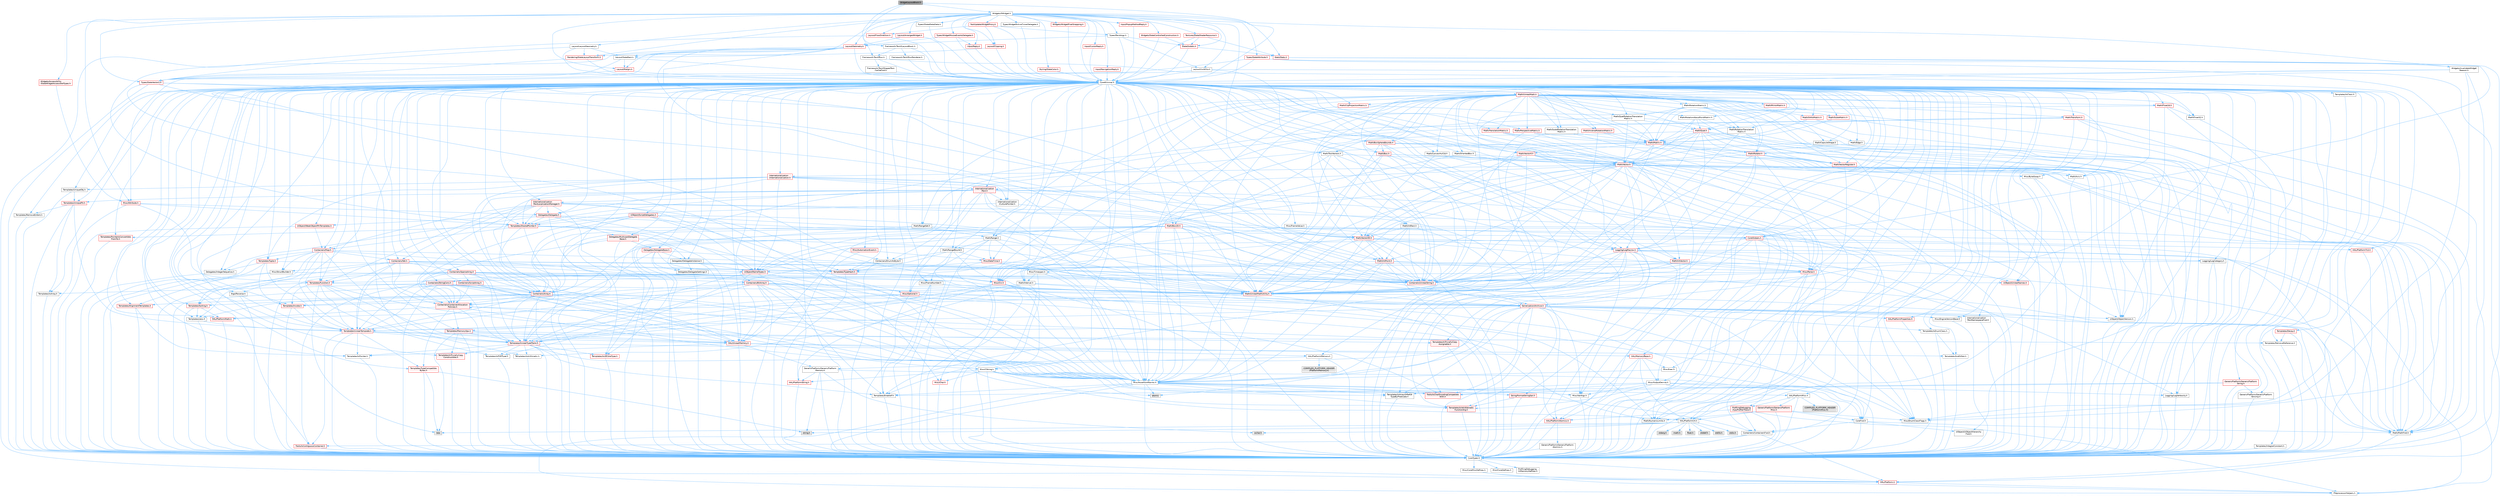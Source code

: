 digraph "WidgetLayoutBlock.h"
{
 // INTERACTIVE_SVG=YES
 // LATEX_PDF_SIZE
  bgcolor="transparent";
  edge [fontname=Helvetica,fontsize=10,labelfontname=Helvetica,labelfontsize=10];
  node [fontname=Helvetica,fontsize=10,shape=box,height=0.2,width=0.4];
  Node1 [id="Node000001",label="WidgetLayoutBlock.h",height=0.2,width=0.4,color="gray40", fillcolor="grey60", style="filled", fontcolor="black",tooltip=" "];
  Node1 -> Node2 [id="edge1_Node000001_Node000002",color="steelblue1",style="solid",tooltip=" "];
  Node2 [id="Node000002",label="CoreMinimal.h",height=0.2,width=0.4,color="grey40", fillcolor="white", style="filled",URL="$d7/d67/CoreMinimal_8h.html",tooltip=" "];
  Node2 -> Node3 [id="edge2_Node000002_Node000003",color="steelblue1",style="solid",tooltip=" "];
  Node3 [id="Node000003",label="CoreTypes.h",height=0.2,width=0.4,color="grey40", fillcolor="white", style="filled",URL="$dc/dec/CoreTypes_8h.html",tooltip=" "];
  Node3 -> Node4 [id="edge3_Node000003_Node000004",color="steelblue1",style="solid",tooltip=" "];
  Node4 [id="Node000004",label="HAL/Platform.h",height=0.2,width=0.4,color="red", fillcolor="#FFF0F0", style="filled",URL="$d9/dd0/Platform_8h.html",tooltip=" "];
  Node4 -> Node8 [id="edge4_Node000004_Node000008",color="steelblue1",style="solid",tooltip=" "];
  Node8 [id="Node000008",label="PreprocessorHelpers.h",height=0.2,width=0.4,color="grey40", fillcolor="white", style="filled",URL="$db/ddb/PreprocessorHelpers_8h.html",tooltip=" "];
  Node3 -> Node14 [id="edge5_Node000003_Node000014",color="steelblue1",style="solid",tooltip=" "];
  Node14 [id="Node000014",label="ProfilingDebugging\l/UMemoryDefines.h",height=0.2,width=0.4,color="grey40", fillcolor="white", style="filled",URL="$d2/da2/UMemoryDefines_8h.html",tooltip=" "];
  Node3 -> Node15 [id="edge6_Node000003_Node000015",color="steelblue1",style="solid",tooltip=" "];
  Node15 [id="Node000015",label="Misc/CoreMiscDefines.h",height=0.2,width=0.4,color="grey40", fillcolor="white", style="filled",URL="$da/d38/CoreMiscDefines_8h.html",tooltip=" "];
  Node15 -> Node4 [id="edge7_Node000015_Node000004",color="steelblue1",style="solid",tooltip=" "];
  Node15 -> Node8 [id="edge8_Node000015_Node000008",color="steelblue1",style="solid",tooltip=" "];
  Node3 -> Node16 [id="edge9_Node000003_Node000016",color="steelblue1",style="solid",tooltip=" "];
  Node16 [id="Node000016",label="Misc/CoreDefines.h",height=0.2,width=0.4,color="grey40", fillcolor="white", style="filled",URL="$d3/dd2/CoreDefines_8h.html",tooltip=" "];
  Node2 -> Node17 [id="edge10_Node000002_Node000017",color="steelblue1",style="solid",tooltip=" "];
  Node17 [id="Node000017",label="CoreFwd.h",height=0.2,width=0.4,color="grey40", fillcolor="white", style="filled",URL="$d1/d1e/CoreFwd_8h.html",tooltip=" "];
  Node17 -> Node3 [id="edge11_Node000017_Node000003",color="steelblue1",style="solid",tooltip=" "];
  Node17 -> Node18 [id="edge12_Node000017_Node000018",color="steelblue1",style="solid",tooltip=" "];
  Node18 [id="Node000018",label="Containers/ContainersFwd.h",height=0.2,width=0.4,color="grey40", fillcolor="white", style="filled",URL="$d4/d0a/ContainersFwd_8h.html",tooltip=" "];
  Node18 -> Node4 [id="edge13_Node000018_Node000004",color="steelblue1",style="solid",tooltip=" "];
  Node18 -> Node3 [id="edge14_Node000018_Node000003",color="steelblue1",style="solid",tooltip=" "];
  Node18 -> Node19 [id="edge15_Node000018_Node000019",color="steelblue1",style="solid",tooltip=" "];
  Node19 [id="Node000019",label="Traits/IsContiguousContainer.h",height=0.2,width=0.4,color="red", fillcolor="#FFF0F0", style="filled",URL="$d5/d3c/IsContiguousContainer_8h.html",tooltip=" "];
  Node19 -> Node3 [id="edge16_Node000019_Node000003",color="steelblue1",style="solid",tooltip=" "];
  Node17 -> Node22 [id="edge17_Node000017_Node000022",color="steelblue1",style="solid",tooltip=" "];
  Node22 [id="Node000022",label="Math/MathFwd.h",height=0.2,width=0.4,color="grey40", fillcolor="white", style="filled",URL="$d2/d10/MathFwd_8h.html",tooltip=" "];
  Node22 -> Node4 [id="edge18_Node000022_Node000004",color="steelblue1",style="solid",tooltip=" "];
  Node17 -> Node23 [id="edge19_Node000017_Node000023",color="steelblue1",style="solid",tooltip=" "];
  Node23 [id="Node000023",label="UObject/UObjectHierarchy\lFwd.h",height=0.2,width=0.4,color="grey40", fillcolor="white", style="filled",URL="$d3/d13/UObjectHierarchyFwd_8h.html",tooltip=" "];
  Node2 -> Node23 [id="edge20_Node000002_Node000023",color="steelblue1",style="solid",tooltip=" "];
  Node2 -> Node18 [id="edge21_Node000002_Node000018",color="steelblue1",style="solid",tooltip=" "];
  Node2 -> Node24 [id="edge22_Node000002_Node000024",color="steelblue1",style="solid",tooltip=" "];
  Node24 [id="Node000024",label="Misc/VarArgs.h",height=0.2,width=0.4,color="grey40", fillcolor="white", style="filled",URL="$d5/d6f/VarArgs_8h.html",tooltip=" "];
  Node24 -> Node3 [id="edge23_Node000024_Node000003",color="steelblue1",style="solid",tooltip=" "];
  Node2 -> Node25 [id="edge24_Node000002_Node000025",color="steelblue1",style="solid",tooltip=" "];
  Node25 [id="Node000025",label="Logging/LogVerbosity.h",height=0.2,width=0.4,color="grey40", fillcolor="white", style="filled",URL="$d2/d8f/LogVerbosity_8h.html",tooltip=" "];
  Node25 -> Node3 [id="edge25_Node000025_Node000003",color="steelblue1",style="solid",tooltip=" "];
  Node2 -> Node26 [id="edge26_Node000002_Node000026",color="steelblue1",style="solid",tooltip=" "];
  Node26 [id="Node000026",label="Misc/OutputDevice.h",height=0.2,width=0.4,color="grey40", fillcolor="white", style="filled",URL="$d7/d32/OutputDevice_8h.html",tooltip=" "];
  Node26 -> Node17 [id="edge27_Node000026_Node000017",color="steelblue1",style="solid",tooltip=" "];
  Node26 -> Node3 [id="edge28_Node000026_Node000003",color="steelblue1",style="solid",tooltip=" "];
  Node26 -> Node25 [id="edge29_Node000026_Node000025",color="steelblue1",style="solid",tooltip=" "];
  Node26 -> Node24 [id="edge30_Node000026_Node000024",color="steelblue1",style="solid",tooltip=" "];
  Node26 -> Node27 [id="edge31_Node000026_Node000027",color="steelblue1",style="solid",tooltip=" "];
  Node27 [id="Node000027",label="Templates/IsArrayOrRefOf\lTypeByPredicate.h",height=0.2,width=0.4,color="grey40", fillcolor="white", style="filled",URL="$d6/da1/IsArrayOrRefOfTypeByPredicate_8h.html",tooltip=" "];
  Node27 -> Node3 [id="edge32_Node000027_Node000003",color="steelblue1",style="solid",tooltip=" "];
  Node26 -> Node28 [id="edge33_Node000026_Node000028",color="steelblue1",style="solid",tooltip=" "];
  Node28 [id="Node000028",label="Templates/IsValidVariadic\lFunctionArg.h",height=0.2,width=0.4,color="red", fillcolor="#FFF0F0", style="filled",URL="$d0/dc8/IsValidVariadicFunctionArg_8h.html",tooltip=" "];
  Node28 -> Node3 [id="edge34_Node000028_Node000003",color="steelblue1",style="solid",tooltip=" "];
  Node26 -> Node30 [id="edge35_Node000026_Node000030",color="steelblue1",style="solid",tooltip=" "];
  Node30 [id="Node000030",label="Traits/IsCharEncodingCompatible\lWith.h",height=0.2,width=0.4,color="red", fillcolor="#FFF0F0", style="filled",URL="$df/dd1/IsCharEncodingCompatibleWith_8h.html",tooltip=" "];
  Node2 -> Node32 [id="edge36_Node000002_Node000032",color="steelblue1",style="solid",tooltip=" "];
  Node32 [id="Node000032",label="HAL/PlatformCrt.h",height=0.2,width=0.4,color="grey40", fillcolor="white", style="filled",URL="$d8/d75/PlatformCrt_8h.html",tooltip=" "];
  Node32 -> Node33 [id="edge37_Node000032_Node000033",color="steelblue1",style="solid",tooltip=" "];
  Node33 [id="Node000033",label="new",height=0.2,width=0.4,color="grey60", fillcolor="#E0E0E0", style="filled",tooltip=" "];
  Node32 -> Node34 [id="edge38_Node000032_Node000034",color="steelblue1",style="solid",tooltip=" "];
  Node34 [id="Node000034",label="wchar.h",height=0.2,width=0.4,color="grey60", fillcolor="#E0E0E0", style="filled",tooltip=" "];
  Node32 -> Node35 [id="edge39_Node000032_Node000035",color="steelblue1",style="solid",tooltip=" "];
  Node35 [id="Node000035",label="stddef.h",height=0.2,width=0.4,color="grey60", fillcolor="#E0E0E0", style="filled",tooltip=" "];
  Node32 -> Node36 [id="edge40_Node000032_Node000036",color="steelblue1",style="solid",tooltip=" "];
  Node36 [id="Node000036",label="stdlib.h",height=0.2,width=0.4,color="grey60", fillcolor="#E0E0E0", style="filled",tooltip=" "];
  Node32 -> Node37 [id="edge41_Node000032_Node000037",color="steelblue1",style="solid",tooltip=" "];
  Node37 [id="Node000037",label="stdio.h",height=0.2,width=0.4,color="grey60", fillcolor="#E0E0E0", style="filled",tooltip=" "];
  Node32 -> Node38 [id="edge42_Node000032_Node000038",color="steelblue1",style="solid",tooltip=" "];
  Node38 [id="Node000038",label="stdarg.h",height=0.2,width=0.4,color="grey60", fillcolor="#E0E0E0", style="filled",tooltip=" "];
  Node32 -> Node39 [id="edge43_Node000032_Node000039",color="steelblue1",style="solid",tooltip=" "];
  Node39 [id="Node000039",label="math.h",height=0.2,width=0.4,color="grey60", fillcolor="#E0E0E0", style="filled",tooltip=" "];
  Node32 -> Node40 [id="edge44_Node000032_Node000040",color="steelblue1",style="solid",tooltip=" "];
  Node40 [id="Node000040",label="float.h",height=0.2,width=0.4,color="grey60", fillcolor="#E0E0E0", style="filled",tooltip=" "];
  Node32 -> Node41 [id="edge45_Node000032_Node000041",color="steelblue1",style="solid",tooltip=" "];
  Node41 [id="Node000041",label="string.h",height=0.2,width=0.4,color="grey60", fillcolor="#E0E0E0", style="filled",tooltip=" "];
  Node2 -> Node42 [id="edge46_Node000002_Node000042",color="steelblue1",style="solid",tooltip=" "];
  Node42 [id="Node000042",label="HAL/PlatformMisc.h",height=0.2,width=0.4,color="grey40", fillcolor="white", style="filled",URL="$d0/df5/PlatformMisc_8h.html",tooltip=" "];
  Node42 -> Node3 [id="edge47_Node000042_Node000003",color="steelblue1",style="solid",tooltip=" "];
  Node42 -> Node43 [id="edge48_Node000042_Node000043",color="steelblue1",style="solid",tooltip=" "];
  Node43 [id="Node000043",label="GenericPlatform/GenericPlatform\lMisc.h",height=0.2,width=0.4,color="red", fillcolor="#FFF0F0", style="filled",URL="$db/d9a/GenericPlatformMisc_8h.html",tooltip=" "];
  Node43 -> Node17 [id="edge49_Node000043_Node000017",color="steelblue1",style="solid",tooltip=" "];
  Node43 -> Node3 [id="edge50_Node000043_Node000003",color="steelblue1",style="solid",tooltip=" "];
  Node43 -> Node32 [id="edge51_Node000043_Node000032",color="steelblue1",style="solid",tooltip=" "];
  Node43 -> Node47 [id="edge52_Node000043_Node000047",color="steelblue1",style="solid",tooltip=" "];
  Node47 [id="Node000047",label="Math/NumericLimits.h",height=0.2,width=0.4,color="grey40", fillcolor="white", style="filled",URL="$df/d1b/NumericLimits_8h.html",tooltip=" "];
  Node47 -> Node3 [id="edge53_Node000047_Node000003",color="steelblue1",style="solid",tooltip=" "];
  Node43 -> Node49 [id="edge54_Node000043_Node000049",color="steelblue1",style="solid",tooltip=" "];
  Node49 [id="Node000049",label="Misc/EnumClassFlags.h",height=0.2,width=0.4,color="grey40", fillcolor="white", style="filled",URL="$d8/de7/EnumClassFlags_8h.html",tooltip=" "];
  Node42 -> Node52 [id="edge55_Node000042_Node000052",color="steelblue1",style="solid",tooltip=" "];
  Node52 [id="Node000052",label="COMPILED_PLATFORM_HEADER\l(PlatformMisc.h)",height=0.2,width=0.4,color="grey60", fillcolor="#E0E0E0", style="filled",tooltip=" "];
  Node42 -> Node53 [id="edge56_Node000042_Node000053",color="steelblue1",style="solid",tooltip=" "];
  Node53 [id="Node000053",label="ProfilingDebugging\l/CpuProfilerTrace.h",height=0.2,width=0.4,color="red", fillcolor="#FFF0F0", style="filled",URL="$da/dcb/CpuProfilerTrace_8h.html",tooltip=" "];
  Node53 -> Node3 [id="edge57_Node000053_Node000003",color="steelblue1",style="solid",tooltip=" "];
  Node53 -> Node18 [id="edge58_Node000053_Node000018",color="steelblue1",style="solid",tooltip=" "];
  Node53 -> Node54 [id="edge59_Node000053_Node000054",color="steelblue1",style="solid",tooltip=" "];
  Node54 [id="Node000054",label="HAL/PlatformAtomics.h",height=0.2,width=0.4,color="red", fillcolor="#FFF0F0", style="filled",URL="$d3/d36/PlatformAtomics_8h.html",tooltip=" "];
  Node54 -> Node3 [id="edge60_Node000054_Node000003",color="steelblue1",style="solid",tooltip=" "];
  Node54 -> Node55 [id="edge61_Node000054_Node000055",color="steelblue1",style="solid",tooltip=" "];
  Node55 [id="Node000055",label="GenericPlatform/GenericPlatform\lAtomics.h",height=0.2,width=0.4,color="grey40", fillcolor="white", style="filled",URL="$da/d72/GenericPlatformAtomics_8h.html",tooltip=" "];
  Node55 -> Node3 [id="edge62_Node000055_Node000003",color="steelblue1",style="solid",tooltip=" "];
  Node53 -> Node8 [id="edge63_Node000053_Node000008",color="steelblue1",style="solid",tooltip=" "];
  Node2 -> Node61 [id="edge64_Node000002_Node000061",color="steelblue1",style="solid",tooltip=" "];
  Node61 [id="Node000061",label="Misc/AssertionMacros.h",height=0.2,width=0.4,color="grey40", fillcolor="white", style="filled",URL="$d0/dfa/AssertionMacros_8h.html",tooltip=" "];
  Node61 -> Node3 [id="edge65_Node000061_Node000003",color="steelblue1",style="solid",tooltip=" "];
  Node61 -> Node4 [id="edge66_Node000061_Node000004",color="steelblue1",style="solid",tooltip=" "];
  Node61 -> Node42 [id="edge67_Node000061_Node000042",color="steelblue1",style="solid",tooltip=" "];
  Node61 -> Node8 [id="edge68_Node000061_Node000008",color="steelblue1",style="solid",tooltip=" "];
  Node61 -> Node62 [id="edge69_Node000061_Node000062",color="steelblue1",style="solid",tooltip=" "];
  Node62 [id="Node000062",label="Templates/EnableIf.h",height=0.2,width=0.4,color="grey40", fillcolor="white", style="filled",URL="$d7/d60/EnableIf_8h.html",tooltip=" "];
  Node62 -> Node3 [id="edge70_Node000062_Node000003",color="steelblue1",style="solid",tooltip=" "];
  Node61 -> Node27 [id="edge71_Node000061_Node000027",color="steelblue1",style="solid",tooltip=" "];
  Node61 -> Node28 [id="edge72_Node000061_Node000028",color="steelblue1",style="solid",tooltip=" "];
  Node61 -> Node30 [id="edge73_Node000061_Node000030",color="steelblue1",style="solid",tooltip=" "];
  Node61 -> Node24 [id="edge74_Node000061_Node000024",color="steelblue1",style="solid",tooltip=" "];
  Node61 -> Node63 [id="edge75_Node000061_Node000063",color="steelblue1",style="solid",tooltip=" "];
  Node63 [id="Node000063",label="String/FormatStringSan.h",height=0.2,width=0.4,color="red", fillcolor="#FFF0F0", style="filled",URL="$d3/d8b/FormatStringSan_8h.html",tooltip=" "];
  Node63 -> Node3 [id="edge76_Node000063_Node000003",color="steelblue1",style="solid",tooltip=" "];
  Node63 -> Node28 [id="edge77_Node000063_Node000028",color="steelblue1",style="solid",tooltip=" "];
  Node63 -> Node18 [id="edge78_Node000063_Node000018",color="steelblue1",style="solid",tooltip=" "];
  Node61 -> Node69 [id="edge79_Node000061_Node000069",color="steelblue1",style="solid",tooltip=" "];
  Node69 [id="Node000069",label="atomic",height=0.2,width=0.4,color="grey60", fillcolor="#E0E0E0", style="filled",tooltip=" "];
  Node2 -> Node70 [id="edge80_Node000002_Node000070",color="steelblue1",style="solid",tooltip=" "];
  Node70 [id="Node000070",label="Templates/IsPointer.h",height=0.2,width=0.4,color="grey40", fillcolor="white", style="filled",URL="$d7/d05/IsPointer_8h.html",tooltip=" "];
  Node70 -> Node3 [id="edge81_Node000070_Node000003",color="steelblue1",style="solid",tooltip=" "];
  Node2 -> Node71 [id="edge82_Node000002_Node000071",color="steelblue1",style="solid",tooltip=" "];
  Node71 [id="Node000071",label="HAL/PlatformMemory.h",height=0.2,width=0.4,color="grey40", fillcolor="white", style="filled",URL="$de/d68/PlatformMemory_8h.html",tooltip=" "];
  Node71 -> Node3 [id="edge83_Node000071_Node000003",color="steelblue1",style="solid",tooltip=" "];
  Node71 -> Node72 [id="edge84_Node000071_Node000072",color="steelblue1",style="solid",tooltip=" "];
  Node72 [id="Node000072",label="GenericPlatform/GenericPlatform\lMemory.h",height=0.2,width=0.4,color="grey40", fillcolor="white", style="filled",URL="$dd/d22/GenericPlatformMemory_8h.html",tooltip=" "];
  Node72 -> Node17 [id="edge85_Node000072_Node000017",color="steelblue1",style="solid",tooltip=" "];
  Node72 -> Node3 [id="edge86_Node000072_Node000003",color="steelblue1",style="solid",tooltip=" "];
  Node72 -> Node73 [id="edge87_Node000072_Node000073",color="steelblue1",style="solid",tooltip=" "];
  Node73 [id="Node000073",label="HAL/PlatformString.h",height=0.2,width=0.4,color="red", fillcolor="#FFF0F0", style="filled",URL="$db/db5/PlatformString_8h.html",tooltip=" "];
  Node73 -> Node3 [id="edge88_Node000073_Node000003",color="steelblue1",style="solid",tooltip=" "];
  Node72 -> Node41 [id="edge89_Node000072_Node000041",color="steelblue1",style="solid",tooltip=" "];
  Node72 -> Node34 [id="edge90_Node000072_Node000034",color="steelblue1",style="solid",tooltip=" "];
  Node71 -> Node75 [id="edge91_Node000071_Node000075",color="steelblue1",style="solid",tooltip=" "];
  Node75 [id="Node000075",label="COMPILED_PLATFORM_HEADER\l(PlatformMemory.h)",height=0.2,width=0.4,color="grey60", fillcolor="#E0E0E0", style="filled",tooltip=" "];
  Node2 -> Node54 [id="edge92_Node000002_Node000054",color="steelblue1",style="solid",tooltip=" "];
  Node2 -> Node76 [id="edge93_Node000002_Node000076",color="steelblue1",style="solid",tooltip=" "];
  Node76 [id="Node000076",label="Misc/Exec.h",height=0.2,width=0.4,color="grey40", fillcolor="white", style="filled",URL="$de/ddb/Exec_8h.html",tooltip=" "];
  Node76 -> Node3 [id="edge94_Node000076_Node000003",color="steelblue1",style="solid",tooltip=" "];
  Node76 -> Node61 [id="edge95_Node000076_Node000061",color="steelblue1",style="solid",tooltip=" "];
  Node2 -> Node77 [id="edge96_Node000002_Node000077",color="steelblue1",style="solid",tooltip=" "];
  Node77 [id="Node000077",label="HAL/MemoryBase.h",height=0.2,width=0.4,color="red", fillcolor="#FFF0F0", style="filled",URL="$d6/d9f/MemoryBase_8h.html",tooltip=" "];
  Node77 -> Node3 [id="edge97_Node000077_Node000003",color="steelblue1",style="solid",tooltip=" "];
  Node77 -> Node54 [id="edge98_Node000077_Node000054",color="steelblue1",style="solid",tooltip=" "];
  Node77 -> Node32 [id="edge99_Node000077_Node000032",color="steelblue1",style="solid",tooltip=" "];
  Node77 -> Node76 [id="edge100_Node000077_Node000076",color="steelblue1",style="solid",tooltip=" "];
  Node77 -> Node26 [id="edge101_Node000077_Node000026",color="steelblue1",style="solid",tooltip=" "];
  Node2 -> Node87 [id="edge102_Node000002_Node000087",color="steelblue1",style="solid",tooltip=" "];
  Node87 [id="Node000087",label="HAL/UnrealMemory.h",height=0.2,width=0.4,color="red", fillcolor="#FFF0F0", style="filled",URL="$d9/d96/UnrealMemory_8h.html",tooltip=" "];
  Node87 -> Node3 [id="edge103_Node000087_Node000003",color="steelblue1",style="solid",tooltip=" "];
  Node87 -> Node72 [id="edge104_Node000087_Node000072",color="steelblue1",style="solid",tooltip=" "];
  Node87 -> Node77 [id="edge105_Node000087_Node000077",color="steelblue1",style="solid",tooltip=" "];
  Node87 -> Node71 [id="edge106_Node000087_Node000071",color="steelblue1",style="solid",tooltip=" "];
  Node87 -> Node70 [id="edge107_Node000087_Node000070",color="steelblue1",style="solid",tooltip=" "];
  Node2 -> Node89 [id="edge108_Node000002_Node000089",color="steelblue1",style="solid",tooltip=" "];
  Node89 [id="Node000089",label="Templates/IsArithmetic.h",height=0.2,width=0.4,color="grey40", fillcolor="white", style="filled",URL="$d2/d5d/IsArithmetic_8h.html",tooltip=" "];
  Node89 -> Node3 [id="edge109_Node000089_Node000003",color="steelblue1",style="solid",tooltip=" "];
  Node2 -> Node83 [id="edge110_Node000002_Node000083",color="steelblue1",style="solid",tooltip=" "];
  Node83 [id="Node000083",label="Templates/AndOrNot.h",height=0.2,width=0.4,color="grey40", fillcolor="white", style="filled",URL="$db/d0a/AndOrNot_8h.html",tooltip=" "];
  Node83 -> Node3 [id="edge111_Node000083_Node000003",color="steelblue1",style="solid",tooltip=" "];
  Node2 -> Node90 [id="edge112_Node000002_Node000090",color="steelblue1",style="solid",tooltip=" "];
  Node90 [id="Node000090",label="Templates/IsPODType.h",height=0.2,width=0.4,color="grey40", fillcolor="white", style="filled",URL="$d7/db1/IsPODType_8h.html",tooltip=" "];
  Node90 -> Node3 [id="edge113_Node000090_Node000003",color="steelblue1",style="solid",tooltip=" "];
  Node2 -> Node91 [id="edge114_Node000002_Node000091",color="steelblue1",style="solid",tooltip=" "];
  Node91 [id="Node000091",label="Templates/IsUECoreType.h",height=0.2,width=0.4,color="red", fillcolor="#FFF0F0", style="filled",URL="$d1/db8/IsUECoreType_8h.html",tooltip=" "];
  Node91 -> Node3 [id="edge115_Node000091_Node000003",color="steelblue1",style="solid",tooltip=" "];
  Node2 -> Node84 [id="edge116_Node000002_Node000084",color="steelblue1",style="solid",tooltip=" "];
  Node84 [id="Node000084",label="Templates/IsTriviallyCopy\lConstructible.h",height=0.2,width=0.4,color="red", fillcolor="#FFF0F0", style="filled",URL="$d3/d78/IsTriviallyCopyConstructible_8h.html",tooltip=" "];
  Node84 -> Node3 [id="edge117_Node000084_Node000003",color="steelblue1",style="solid",tooltip=" "];
  Node2 -> Node92 [id="edge118_Node000002_Node000092",color="steelblue1",style="solid",tooltip=" "];
  Node92 [id="Node000092",label="Templates/UnrealTypeTraits.h",height=0.2,width=0.4,color="red", fillcolor="#FFF0F0", style="filled",URL="$d2/d2d/UnrealTypeTraits_8h.html",tooltip=" "];
  Node92 -> Node3 [id="edge119_Node000092_Node000003",color="steelblue1",style="solid",tooltip=" "];
  Node92 -> Node70 [id="edge120_Node000092_Node000070",color="steelblue1",style="solid",tooltip=" "];
  Node92 -> Node61 [id="edge121_Node000092_Node000061",color="steelblue1",style="solid",tooltip=" "];
  Node92 -> Node83 [id="edge122_Node000092_Node000083",color="steelblue1",style="solid",tooltip=" "];
  Node92 -> Node62 [id="edge123_Node000092_Node000062",color="steelblue1",style="solid",tooltip=" "];
  Node92 -> Node89 [id="edge124_Node000092_Node000089",color="steelblue1",style="solid",tooltip=" "];
  Node92 -> Node90 [id="edge125_Node000092_Node000090",color="steelblue1",style="solid",tooltip=" "];
  Node92 -> Node91 [id="edge126_Node000092_Node000091",color="steelblue1",style="solid",tooltip=" "];
  Node92 -> Node84 [id="edge127_Node000092_Node000084",color="steelblue1",style="solid",tooltip=" "];
  Node2 -> Node62 [id="edge128_Node000002_Node000062",color="steelblue1",style="solid",tooltip=" "];
  Node2 -> Node94 [id="edge129_Node000002_Node000094",color="steelblue1",style="solid",tooltip=" "];
  Node94 [id="Node000094",label="Templates/RemoveReference.h",height=0.2,width=0.4,color="grey40", fillcolor="white", style="filled",URL="$da/dbe/RemoveReference_8h.html",tooltip=" "];
  Node94 -> Node3 [id="edge130_Node000094_Node000003",color="steelblue1",style="solid",tooltip=" "];
  Node2 -> Node95 [id="edge131_Node000002_Node000095",color="steelblue1",style="solid",tooltip=" "];
  Node95 [id="Node000095",label="Templates/IntegralConstant.h",height=0.2,width=0.4,color="grey40", fillcolor="white", style="filled",URL="$db/d1b/IntegralConstant_8h.html",tooltip=" "];
  Node95 -> Node3 [id="edge132_Node000095_Node000003",color="steelblue1",style="solid",tooltip=" "];
  Node2 -> Node96 [id="edge133_Node000002_Node000096",color="steelblue1",style="solid",tooltip=" "];
  Node96 [id="Node000096",label="Templates/IsClass.h",height=0.2,width=0.4,color="grey40", fillcolor="white", style="filled",URL="$db/dcb/IsClass_8h.html",tooltip=" "];
  Node96 -> Node3 [id="edge134_Node000096_Node000003",color="steelblue1",style="solid",tooltip=" "];
  Node2 -> Node97 [id="edge135_Node000002_Node000097",color="steelblue1",style="solid",tooltip=" "];
  Node97 [id="Node000097",label="Templates/TypeCompatible\lBytes.h",height=0.2,width=0.4,color="red", fillcolor="#FFF0F0", style="filled",URL="$df/d0a/TypeCompatibleBytes_8h.html",tooltip=" "];
  Node97 -> Node3 [id="edge136_Node000097_Node000003",color="steelblue1",style="solid",tooltip=" "];
  Node97 -> Node41 [id="edge137_Node000097_Node000041",color="steelblue1",style="solid",tooltip=" "];
  Node97 -> Node33 [id="edge138_Node000097_Node000033",color="steelblue1",style="solid",tooltip=" "];
  Node2 -> Node19 [id="edge139_Node000002_Node000019",color="steelblue1",style="solid",tooltip=" "];
  Node2 -> Node98 [id="edge140_Node000002_Node000098",color="steelblue1",style="solid",tooltip=" "];
  Node98 [id="Node000098",label="Templates/UnrealTemplate.h",height=0.2,width=0.4,color="red", fillcolor="#FFF0F0", style="filled",URL="$d4/d24/UnrealTemplate_8h.html",tooltip=" "];
  Node98 -> Node3 [id="edge141_Node000098_Node000003",color="steelblue1",style="solid",tooltip=" "];
  Node98 -> Node70 [id="edge142_Node000098_Node000070",color="steelblue1",style="solid",tooltip=" "];
  Node98 -> Node87 [id="edge143_Node000098_Node000087",color="steelblue1",style="solid",tooltip=" "];
  Node98 -> Node92 [id="edge144_Node000098_Node000092",color="steelblue1",style="solid",tooltip=" "];
  Node98 -> Node94 [id="edge145_Node000098_Node000094",color="steelblue1",style="solid",tooltip=" "];
  Node98 -> Node97 [id="edge146_Node000098_Node000097",color="steelblue1",style="solid",tooltip=" "];
  Node98 -> Node19 [id="edge147_Node000098_Node000019",color="steelblue1",style="solid",tooltip=" "];
  Node2 -> Node47 [id="edge148_Node000002_Node000047",color="steelblue1",style="solid",tooltip=" "];
  Node2 -> Node102 [id="edge149_Node000002_Node000102",color="steelblue1",style="solid",tooltip=" "];
  Node102 [id="Node000102",label="HAL/PlatformMath.h",height=0.2,width=0.4,color="red", fillcolor="#FFF0F0", style="filled",URL="$dc/d53/PlatformMath_8h.html",tooltip=" "];
  Node102 -> Node3 [id="edge150_Node000102_Node000003",color="steelblue1",style="solid",tooltip=" "];
  Node2 -> Node85 [id="edge151_Node000002_Node000085",color="steelblue1",style="solid",tooltip=" "];
  Node85 [id="Node000085",label="Templates/IsTriviallyCopy\lAssignable.h",height=0.2,width=0.4,color="red", fillcolor="#FFF0F0", style="filled",URL="$d2/df2/IsTriviallyCopyAssignable_8h.html",tooltip=" "];
  Node85 -> Node3 [id="edge152_Node000085_Node000003",color="steelblue1",style="solid",tooltip=" "];
  Node2 -> Node110 [id="edge153_Node000002_Node000110",color="steelblue1",style="solid",tooltip=" "];
  Node110 [id="Node000110",label="Templates/MemoryOps.h",height=0.2,width=0.4,color="red", fillcolor="#FFF0F0", style="filled",URL="$db/dea/MemoryOps_8h.html",tooltip=" "];
  Node110 -> Node3 [id="edge154_Node000110_Node000003",color="steelblue1",style="solid",tooltip=" "];
  Node110 -> Node87 [id="edge155_Node000110_Node000087",color="steelblue1",style="solid",tooltip=" "];
  Node110 -> Node85 [id="edge156_Node000110_Node000085",color="steelblue1",style="solid",tooltip=" "];
  Node110 -> Node84 [id="edge157_Node000110_Node000084",color="steelblue1",style="solid",tooltip=" "];
  Node110 -> Node92 [id="edge158_Node000110_Node000092",color="steelblue1",style="solid",tooltip=" "];
  Node110 -> Node33 [id="edge159_Node000110_Node000033",color="steelblue1",style="solid",tooltip=" "];
  Node2 -> Node111 [id="edge160_Node000002_Node000111",color="steelblue1",style="solid",tooltip=" "];
  Node111 [id="Node000111",label="Containers/ContainerAllocation\lPolicies.h",height=0.2,width=0.4,color="red", fillcolor="#FFF0F0", style="filled",URL="$d7/dff/ContainerAllocationPolicies_8h.html",tooltip=" "];
  Node111 -> Node3 [id="edge161_Node000111_Node000003",color="steelblue1",style="solid",tooltip=" "];
  Node111 -> Node111 [id="edge162_Node000111_Node000111",color="steelblue1",style="solid",tooltip=" "];
  Node111 -> Node102 [id="edge163_Node000111_Node000102",color="steelblue1",style="solid",tooltip=" "];
  Node111 -> Node87 [id="edge164_Node000111_Node000087",color="steelblue1",style="solid",tooltip=" "];
  Node111 -> Node47 [id="edge165_Node000111_Node000047",color="steelblue1",style="solid",tooltip=" "];
  Node111 -> Node61 [id="edge166_Node000111_Node000061",color="steelblue1",style="solid",tooltip=" "];
  Node111 -> Node110 [id="edge167_Node000111_Node000110",color="steelblue1",style="solid",tooltip=" "];
  Node111 -> Node97 [id="edge168_Node000111_Node000097",color="steelblue1",style="solid",tooltip=" "];
  Node2 -> Node114 [id="edge169_Node000002_Node000114",color="steelblue1",style="solid",tooltip=" "];
  Node114 [id="Node000114",label="Templates/IsEnumClass.h",height=0.2,width=0.4,color="grey40", fillcolor="white", style="filled",URL="$d7/d15/IsEnumClass_8h.html",tooltip=" "];
  Node114 -> Node3 [id="edge170_Node000114_Node000003",color="steelblue1",style="solid",tooltip=" "];
  Node114 -> Node83 [id="edge171_Node000114_Node000083",color="steelblue1",style="solid",tooltip=" "];
  Node2 -> Node115 [id="edge172_Node000002_Node000115",color="steelblue1",style="solid",tooltip=" "];
  Node115 [id="Node000115",label="HAL/PlatformProperties.h",height=0.2,width=0.4,color="red", fillcolor="#FFF0F0", style="filled",URL="$d9/db0/PlatformProperties_8h.html",tooltip=" "];
  Node115 -> Node3 [id="edge173_Node000115_Node000003",color="steelblue1",style="solid",tooltip=" "];
  Node2 -> Node118 [id="edge174_Node000002_Node000118",color="steelblue1",style="solid",tooltip=" "];
  Node118 [id="Node000118",label="Misc/EngineVersionBase.h",height=0.2,width=0.4,color="grey40", fillcolor="white", style="filled",URL="$d5/d2b/EngineVersionBase_8h.html",tooltip=" "];
  Node118 -> Node3 [id="edge175_Node000118_Node000003",color="steelblue1",style="solid",tooltip=" "];
  Node2 -> Node119 [id="edge176_Node000002_Node000119",color="steelblue1",style="solid",tooltip=" "];
  Node119 [id="Node000119",label="Internationalization\l/TextNamespaceFwd.h",height=0.2,width=0.4,color="grey40", fillcolor="white", style="filled",URL="$d8/d97/TextNamespaceFwd_8h.html",tooltip=" "];
  Node119 -> Node3 [id="edge177_Node000119_Node000003",color="steelblue1",style="solid",tooltip=" "];
  Node2 -> Node120 [id="edge178_Node000002_Node000120",color="steelblue1",style="solid",tooltip=" "];
  Node120 [id="Node000120",label="Serialization/Archive.h",height=0.2,width=0.4,color="red", fillcolor="#FFF0F0", style="filled",URL="$d7/d3b/Archive_8h.html",tooltip=" "];
  Node120 -> Node17 [id="edge179_Node000120_Node000017",color="steelblue1",style="solid",tooltip=" "];
  Node120 -> Node3 [id="edge180_Node000120_Node000003",color="steelblue1",style="solid",tooltip=" "];
  Node120 -> Node115 [id="edge181_Node000120_Node000115",color="steelblue1",style="solid",tooltip=" "];
  Node120 -> Node119 [id="edge182_Node000120_Node000119",color="steelblue1",style="solid",tooltip=" "];
  Node120 -> Node22 [id="edge183_Node000120_Node000022",color="steelblue1",style="solid",tooltip=" "];
  Node120 -> Node61 [id="edge184_Node000120_Node000061",color="steelblue1",style="solid",tooltip=" "];
  Node120 -> Node118 [id="edge185_Node000120_Node000118",color="steelblue1",style="solid",tooltip=" "];
  Node120 -> Node24 [id="edge186_Node000120_Node000024",color="steelblue1",style="solid",tooltip=" "];
  Node120 -> Node62 [id="edge187_Node000120_Node000062",color="steelblue1",style="solid",tooltip=" "];
  Node120 -> Node27 [id="edge188_Node000120_Node000027",color="steelblue1",style="solid",tooltip=" "];
  Node120 -> Node114 [id="edge189_Node000120_Node000114",color="steelblue1",style="solid",tooltip=" "];
  Node120 -> Node28 [id="edge190_Node000120_Node000028",color="steelblue1",style="solid",tooltip=" "];
  Node120 -> Node98 [id="edge191_Node000120_Node000098",color="steelblue1",style="solid",tooltip=" "];
  Node120 -> Node30 [id="edge192_Node000120_Node000030",color="steelblue1",style="solid",tooltip=" "];
  Node120 -> Node123 [id="edge193_Node000120_Node000123",color="steelblue1",style="solid",tooltip=" "];
  Node123 [id="Node000123",label="UObject/ObjectVersion.h",height=0.2,width=0.4,color="grey40", fillcolor="white", style="filled",URL="$da/d63/ObjectVersion_8h.html",tooltip=" "];
  Node123 -> Node3 [id="edge194_Node000123_Node000003",color="steelblue1",style="solid",tooltip=" "];
  Node2 -> Node124 [id="edge195_Node000002_Node000124",color="steelblue1",style="solid",tooltip=" "];
  Node124 [id="Node000124",label="Templates/Less.h",height=0.2,width=0.4,color="grey40", fillcolor="white", style="filled",URL="$de/dc8/Less_8h.html",tooltip=" "];
  Node124 -> Node3 [id="edge196_Node000124_Node000003",color="steelblue1",style="solid",tooltip=" "];
  Node124 -> Node98 [id="edge197_Node000124_Node000098",color="steelblue1",style="solid",tooltip=" "];
  Node2 -> Node125 [id="edge198_Node000002_Node000125",color="steelblue1",style="solid",tooltip=" "];
  Node125 [id="Node000125",label="Templates/Sorting.h",height=0.2,width=0.4,color="red", fillcolor="#FFF0F0", style="filled",URL="$d3/d9e/Sorting_8h.html",tooltip=" "];
  Node125 -> Node3 [id="edge199_Node000125_Node000003",color="steelblue1",style="solid",tooltip=" "];
  Node125 -> Node102 [id="edge200_Node000125_Node000102",color="steelblue1",style="solid",tooltip=" "];
  Node125 -> Node124 [id="edge201_Node000125_Node000124",color="steelblue1",style="solid",tooltip=" "];
  Node2 -> Node136 [id="edge202_Node000002_Node000136",color="steelblue1",style="solid",tooltip=" "];
  Node136 [id="Node000136",label="Misc/Char.h",height=0.2,width=0.4,color="red", fillcolor="#FFF0F0", style="filled",URL="$d0/d58/Char_8h.html",tooltip=" "];
  Node136 -> Node3 [id="edge203_Node000136_Node000003",color="steelblue1",style="solid",tooltip=" "];
  Node2 -> Node139 [id="edge204_Node000002_Node000139",color="steelblue1",style="solid",tooltip=" "];
  Node139 [id="Node000139",label="GenericPlatform/GenericPlatform\lStricmp.h",height=0.2,width=0.4,color="grey40", fillcolor="white", style="filled",URL="$d2/d86/GenericPlatformStricmp_8h.html",tooltip=" "];
  Node139 -> Node3 [id="edge205_Node000139_Node000003",color="steelblue1",style="solid",tooltip=" "];
  Node2 -> Node140 [id="edge206_Node000002_Node000140",color="steelblue1",style="solid",tooltip=" "];
  Node140 [id="Node000140",label="GenericPlatform/GenericPlatform\lString.h",height=0.2,width=0.4,color="red", fillcolor="#FFF0F0", style="filled",URL="$dd/d20/GenericPlatformString_8h.html",tooltip=" "];
  Node140 -> Node3 [id="edge207_Node000140_Node000003",color="steelblue1",style="solid",tooltip=" "];
  Node140 -> Node139 [id="edge208_Node000140_Node000139",color="steelblue1",style="solid",tooltip=" "];
  Node140 -> Node62 [id="edge209_Node000140_Node000062",color="steelblue1",style="solid",tooltip=" "];
  Node140 -> Node30 [id="edge210_Node000140_Node000030",color="steelblue1",style="solid",tooltip=" "];
  Node2 -> Node73 [id="edge211_Node000002_Node000073",color="steelblue1",style="solid",tooltip=" "];
  Node2 -> Node143 [id="edge212_Node000002_Node000143",color="steelblue1",style="solid",tooltip=" "];
  Node143 [id="Node000143",label="Misc/CString.h",height=0.2,width=0.4,color="grey40", fillcolor="white", style="filled",URL="$d2/d49/CString_8h.html",tooltip=" "];
  Node143 -> Node3 [id="edge213_Node000143_Node000003",color="steelblue1",style="solid",tooltip=" "];
  Node143 -> Node32 [id="edge214_Node000143_Node000032",color="steelblue1",style="solid",tooltip=" "];
  Node143 -> Node73 [id="edge215_Node000143_Node000073",color="steelblue1",style="solid",tooltip=" "];
  Node143 -> Node61 [id="edge216_Node000143_Node000061",color="steelblue1",style="solid",tooltip=" "];
  Node143 -> Node136 [id="edge217_Node000143_Node000136",color="steelblue1",style="solid",tooltip=" "];
  Node143 -> Node24 [id="edge218_Node000143_Node000024",color="steelblue1",style="solid",tooltip=" "];
  Node143 -> Node27 [id="edge219_Node000143_Node000027",color="steelblue1",style="solid",tooltip=" "];
  Node143 -> Node28 [id="edge220_Node000143_Node000028",color="steelblue1",style="solid",tooltip=" "];
  Node143 -> Node30 [id="edge221_Node000143_Node000030",color="steelblue1",style="solid",tooltip=" "];
  Node2 -> Node144 [id="edge222_Node000002_Node000144",color="steelblue1",style="solid",tooltip=" "];
  Node144 [id="Node000144",label="Misc/Crc.h",height=0.2,width=0.4,color="red", fillcolor="#FFF0F0", style="filled",URL="$d4/dd2/Crc_8h.html",tooltip=" "];
  Node144 -> Node3 [id="edge223_Node000144_Node000003",color="steelblue1",style="solid",tooltip=" "];
  Node144 -> Node73 [id="edge224_Node000144_Node000073",color="steelblue1",style="solid",tooltip=" "];
  Node144 -> Node61 [id="edge225_Node000144_Node000061",color="steelblue1",style="solid",tooltip=" "];
  Node144 -> Node143 [id="edge226_Node000144_Node000143",color="steelblue1",style="solid",tooltip=" "];
  Node144 -> Node136 [id="edge227_Node000144_Node000136",color="steelblue1",style="solid",tooltip=" "];
  Node144 -> Node92 [id="edge228_Node000144_Node000092",color="steelblue1",style="solid",tooltip=" "];
  Node2 -> Node135 [id="edge229_Node000002_Node000135",color="steelblue1",style="solid",tooltip=" "];
  Node135 [id="Node000135",label="Math/UnrealMathUtility.h",height=0.2,width=0.4,color="red", fillcolor="#FFF0F0", style="filled",URL="$db/db8/UnrealMathUtility_8h.html",tooltip=" "];
  Node135 -> Node3 [id="edge230_Node000135_Node000003",color="steelblue1",style="solid",tooltip=" "];
  Node135 -> Node61 [id="edge231_Node000135_Node000061",color="steelblue1",style="solid",tooltip=" "];
  Node135 -> Node102 [id="edge232_Node000135_Node000102",color="steelblue1",style="solid",tooltip=" "];
  Node135 -> Node22 [id="edge233_Node000135_Node000022",color="steelblue1",style="solid",tooltip=" "];
  Node2 -> Node145 [id="edge234_Node000002_Node000145",color="steelblue1",style="solid",tooltip=" "];
  Node145 [id="Node000145",label="Containers/UnrealString.h",height=0.2,width=0.4,color="red", fillcolor="#FFF0F0", style="filled",URL="$d5/dba/UnrealString_8h.html",tooltip=" "];
  Node2 -> Node149 [id="edge235_Node000002_Node000149",color="steelblue1",style="solid",tooltip=" "];
  Node149 [id="Node000149",label="Containers/Array.h",height=0.2,width=0.4,color="red", fillcolor="#FFF0F0", style="filled",URL="$df/dd0/Array_8h.html",tooltip=" "];
  Node149 -> Node3 [id="edge236_Node000149_Node000003",color="steelblue1",style="solid",tooltip=" "];
  Node149 -> Node61 [id="edge237_Node000149_Node000061",color="steelblue1",style="solid",tooltip=" "];
  Node149 -> Node87 [id="edge238_Node000149_Node000087",color="steelblue1",style="solid",tooltip=" "];
  Node149 -> Node92 [id="edge239_Node000149_Node000092",color="steelblue1",style="solid",tooltip=" "];
  Node149 -> Node98 [id="edge240_Node000149_Node000098",color="steelblue1",style="solid",tooltip=" "];
  Node149 -> Node111 [id="edge241_Node000149_Node000111",color="steelblue1",style="solid",tooltip=" "];
  Node149 -> Node120 [id="edge242_Node000149_Node000120",color="steelblue1",style="solid",tooltip=" "];
  Node149 -> Node128 [id="edge243_Node000149_Node000128",color="steelblue1",style="solid",tooltip=" "];
  Node128 [id="Node000128",label="Templates/Invoke.h",height=0.2,width=0.4,color="red", fillcolor="#FFF0F0", style="filled",URL="$d7/deb/Invoke_8h.html",tooltip=" "];
  Node128 -> Node3 [id="edge244_Node000128_Node000003",color="steelblue1",style="solid",tooltip=" "];
  Node128 -> Node98 [id="edge245_Node000128_Node000098",color="steelblue1",style="solid",tooltip=" "];
  Node149 -> Node124 [id="edge246_Node000149_Node000124",color="steelblue1",style="solid",tooltip=" "];
  Node149 -> Node125 [id="edge247_Node000149_Node000125",color="steelblue1",style="solid",tooltip=" "];
  Node149 -> Node172 [id="edge248_Node000149_Node000172",color="steelblue1",style="solid",tooltip=" "];
  Node172 [id="Node000172",label="Templates/AlignmentTemplates.h",height=0.2,width=0.4,color="red", fillcolor="#FFF0F0", style="filled",URL="$dd/d32/AlignmentTemplates_8h.html",tooltip=" "];
  Node172 -> Node3 [id="edge249_Node000172_Node000003",color="steelblue1",style="solid",tooltip=" "];
  Node172 -> Node70 [id="edge250_Node000172_Node000070",color="steelblue1",style="solid",tooltip=" "];
  Node2 -> Node173 [id="edge251_Node000002_Node000173",color="steelblue1",style="solid",tooltip=" "];
  Node173 [id="Node000173",label="Misc/FrameNumber.h",height=0.2,width=0.4,color="grey40", fillcolor="white", style="filled",URL="$dd/dbd/FrameNumber_8h.html",tooltip=" "];
  Node173 -> Node3 [id="edge252_Node000173_Node000003",color="steelblue1",style="solid",tooltip=" "];
  Node173 -> Node47 [id="edge253_Node000173_Node000047",color="steelblue1",style="solid",tooltip=" "];
  Node173 -> Node135 [id="edge254_Node000173_Node000135",color="steelblue1",style="solid",tooltip=" "];
  Node173 -> Node62 [id="edge255_Node000173_Node000062",color="steelblue1",style="solid",tooltip=" "];
  Node173 -> Node92 [id="edge256_Node000173_Node000092",color="steelblue1",style="solid",tooltip=" "];
  Node2 -> Node174 [id="edge257_Node000002_Node000174",color="steelblue1",style="solid",tooltip=" "];
  Node174 [id="Node000174",label="Misc/Timespan.h",height=0.2,width=0.4,color="grey40", fillcolor="white", style="filled",URL="$da/dd9/Timespan_8h.html",tooltip=" "];
  Node174 -> Node3 [id="edge258_Node000174_Node000003",color="steelblue1",style="solid",tooltip=" "];
  Node174 -> Node175 [id="edge259_Node000174_Node000175",color="steelblue1",style="solid",tooltip=" "];
  Node175 [id="Node000175",label="Math/Interval.h",height=0.2,width=0.4,color="grey40", fillcolor="white", style="filled",URL="$d1/d55/Interval_8h.html",tooltip=" "];
  Node175 -> Node3 [id="edge260_Node000175_Node000003",color="steelblue1",style="solid",tooltip=" "];
  Node175 -> Node89 [id="edge261_Node000175_Node000089",color="steelblue1",style="solid",tooltip=" "];
  Node175 -> Node92 [id="edge262_Node000175_Node000092",color="steelblue1",style="solid",tooltip=" "];
  Node175 -> Node47 [id="edge263_Node000175_Node000047",color="steelblue1",style="solid",tooltip=" "];
  Node175 -> Node135 [id="edge264_Node000175_Node000135",color="steelblue1",style="solid",tooltip=" "];
  Node174 -> Node135 [id="edge265_Node000174_Node000135",color="steelblue1",style="solid",tooltip=" "];
  Node174 -> Node61 [id="edge266_Node000174_Node000061",color="steelblue1",style="solid",tooltip=" "];
  Node2 -> Node176 [id="edge267_Node000002_Node000176",color="steelblue1",style="solid",tooltip=" "];
  Node176 [id="Node000176",label="Containers/StringConv.h",height=0.2,width=0.4,color="red", fillcolor="#FFF0F0", style="filled",URL="$d3/ddf/StringConv_8h.html",tooltip=" "];
  Node176 -> Node3 [id="edge268_Node000176_Node000003",color="steelblue1",style="solid",tooltip=" "];
  Node176 -> Node61 [id="edge269_Node000176_Node000061",color="steelblue1",style="solid",tooltip=" "];
  Node176 -> Node111 [id="edge270_Node000176_Node000111",color="steelblue1",style="solid",tooltip=" "];
  Node176 -> Node149 [id="edge271_Node000176_Node000149",color="steelblue1",style="solid",tooltip=" "];
  Node176 -> Node143 [id="edge272_Node000176_Node000143",color="steelblue1",style="solid",tooltip=" "];
  Node176 -> Node177 [id="edge273_Node000176_Node000177",color="steelblue1",style="solid",tooltip=" "];
  Node177 [id="Node000177",label="Templates/IsArray.h",height=0.2,width=0.4,color="grey40", fillcolor="white", style="filled",URL="$d8/d8d/IsArray_8h.html",tooltip=" "];
  Node177 -> Node3 [id="edge274_Node000177_Node000003",color="steelblue1",style="solid",tooltip=" "];
  Node176 -> Node98 [id="edge275_Node000176_Node000098",color="steelblue1",style="solid",tooltip=" "];
  Node176 -> Node92 [id="edge276_Node000176_Node000092",color="steelblue1",style="solid",tooltip=" "];
  Node176 -> Node30 [id="edge277_Node000176_Node000030",color="steelblue1",style="solid",tooltip=" "];
  Node176 -> Node19 [id="edge278_Node000176_Node000019",color="steelblue1",style="solid",tooltip=" "];
  Node2 -> Node178 [id="edge279_Node000002_Node000178",color="steelblue1",style="solid",tooltip=" "];
  Node178 [id="Node000178",label="UObject/UnrealNames.h",height=0.2,width=0.4,color="red", fillcolor="#FFF0F0", style="filled",URL="$d8/db1/UnrealNames_8h.html",tooltip=" "];
  Node178 -> Node3 [id="edge280_Node000178_Node000003",color="steelblue1",style="solid",tooltip=" "];
  Node2 -> Node180 [id="edge281_Node000002_Node000180",color="steelblue1",style="solid",tooltip=" "];
  Node180 [id="Node000180",label="UObject/NameTypes.h",height=0.2,width=0.4,color="red", fillcolor="#FFF0F0", style="filled",URL="$d6/d35/NameTypes_8h.html",tooltip=" "];
  Node180 -> Node3 [id="edge282_Node000180_Node000003",color="steelblue1",style="solid",tooltip=" "];
  Node180 -> Node61 [id="edge283_Node000180_Node000061",color="steelblue1",style="solid",tooltip=" "];
  Node180 -> Node87 [id="edge284_Node000180_Node000087",color="steelblue1",style="solid",tooltip=" "];
  Node180 -> Node92 [id="edge285_Node000180_Node000092",color="steelblue1",style="solid",tooltip=" "];
  Node180 -> Node98 [id="edge286_Node000180_Node000098",color="steelblue1",style="solid",tooltip=" "];
  Node180 -> Node145 [id="edge287_Node000180_Node000145",color="steelblue1",style="solid",tooltip=" "];
  Node180 -> Node176 [id="edge288_Node000180_Node000176",color="steelblue1",style="solid",tooltip=" "];
  Node180 -> Node178 [id="edge289_Node000180_Node000178",color="steelblue1",style="solid",tooltip=" "];
  Node2 -> Node188 [id="edge290_Node000002_Node000188",color="steelblue1",style="solid",tooltip=" "];
  Node188 [id="Node000188",label="Misc/Parse.h",height=0.2,width=0.4,color="red", fillcolor="#FFF0F0", style="filled",URL="$dc/d71/Parse_8h.html",tooltip=" "];
  Node188 -> Node145 [id="edge291_Node000188_Node000145",color="steelblue1",style="solid",tooltip=" "];
  Node188 -> Node3 [id="edge292_Node000188_Node000003",color="steelblue1",style="solid",tooltip=" "];
  Node188 -> Node32 [id="edge293_Node000188_Node000032",color="steelblue1",style="solid",tooltip=" "];
  Node188 -> Node49 [id="edge294_Node000188_Node000049",color="steelblue1",style="solid",tooltip=" "];
  Node188 -> Node189 [id="edge295_Node000188_Node000189",color="steelblue1",style="solid",tooltip=" "];
  Node189 [id="Node000189",label="Templates/Function.h",height=0.2,width=0.4,color="red", fillcolor="#FFF0F0", style="filled",URL="$df/df5/Function_8h.html",tooltip=" "];
  Node189 -> Node3 [id="edge296_Node000189_Node000003",color="steelblue1",style="solid",tooltip=" "];
  Node189 -> Node61 [id="edge297_Node000189_Node000061",color="steelblue1",style="solid",tooltip=" "];
  Node189 -> Node87 [id="edge298_Node000189_Node000087",color="steelblue1",style="solid",tooltip=" "];
  Node189 -> Node92 [id="edge299_Node000189_Node000092",color="steelblue1",style="solid",tooltip=" "];
  Node189 -> Node128 [id="edge300_Node000189_Node000128",color="steelblue1",style="solid",tooltip=" "];
  Node189 -> Node98 [id="edge301_Node000189_Node000098",color="steelblue1",style="solid",tooltip=" "];
  Node189 -> Node135 [id="edge302_Node000189_Node000135",color="steelblue1",style="solid",tooltip=" "];
  Node189 -> Node33 [id="edge303_Node000189_Node000033",color="steelblue1",style="solid",tooltip=" "];
  Node2 -> Node172 [id="edge304_Node000002_Node000172",color="steelblue1",style="solid",tooltip=" "];
  Node2 -> Node191 [id="edge305_Node000002_Node000191",color="steelblue1",style="solid",tooltip=" "];
  Node191 [id="Node000191",label="Misc/StructBuilder.h",height=0.2,width=0.4,color="grey40", fillcolor="white", style="filled",URL="$d9/db3/StructBuilder_8h.html",tooltip=" "];
  Node191 -> Node3 [id="edge306_Node000191_Node000003",color="steelblue1",style="solid",tooltip=" "];
  Node191 -> Node135 [id="edge307_Node000191_Node000135",color="steelblue1",style="solid",tooltip=" "];
  Node191 -> Node172 [id="edge308_Node000191_Node000172",color="steelblue1",style="solid",tooltip=" "];
  Node2 -> Node104 [id="edge309_Node000002_Node000104",color="steelblue1",style="solid",tooltip=" "];
  Node104 [id="Node000104",label="Templates/Decay.h",height=0.2,width=0.4,color="red", fillcolor="#FFF0F0", style="filled",URL="$dd/d0f/Decay_8h.html",tooltip=" "];
  Node104 -> Node3 [id="edge310_Node000104_Node000003",color="steelblue1",style="solid",tooltip=" "];
  Node104 -> Node94 [id="edge311_Node000104_Node000094",color="steelblue1",style="solid",tooltip=" "];
  Node2 -> Node192 [id="edge312_Node000002_Node000192",color="steelblue1",style="solid",tooltip=" "];
  Node192 [id="Node000192",label="Templates/PointerIsConvertible\lFromTo.h",height=0.2,width=0.4,color="red", fillcolor="#FFF0F0", style="filled",URL="$d6/d65/PointerIsConvertibleFromTo_8h.html",tooltip=" "];
  Node192 -> Node3 [id="edge313_Node000192_Node000003",color="steelblue1",style="solid",tooltip=" "];
  Node2 -> Node128 [id="edge314_Node000002_Node000128",color="steelblue1",style="solid",tooltip=" "];
  Node2 -> Node189 [id="edge315_Node000002_Node000189",color="steelblue1",style="solid",tooltip=" "];
  Node2 -> Node161 [id="edge316_Node000002_Node000161",color="steelblue1",style="solid",tooltip=" "];
  Node161 [id="Node000161",label="Templates/TypeHash.h",height=0.2,width=0.4,color="red", fillcolor="#FFF0F0", style="filled",URL="$d1/d62/TypeHash_8h.html",tooltip=" "];
  Node161 -> Node3 [id="edge317_Node000161_Node000003",color="steelblue1",style="solid",tooltip=" "];
  Node161 -> Node144 [id="edge318_Node000161_Node000144",color="steelblue1",style="solid",tooltip=" "];
  Node2 -> Node193 [id="edge319_Node000002_Node000193",color="steelblue1",style="solid",tooltip=" "];
  Node193 [id="Node000193",label="Containers/ScriptArray.h",height=0.2,width=0.4,color="red", fillcolor="#FFF0F0", style="filled",URL="$dc/daf/ScriptArray_8h.html",tooltip=" "];
  Node193 -> Node3 [id="edge320_Node000193_Node000003",color="steelblue1",style="solid",tooltip=" "];
  Node193 -> Node61 [id="edge321_Node000193_Node000061",color="steelblue1",style="solid",tooltip=" "];
  Node193 -> Node87 [id="edge322_Node000193_Node000087",color="steelblue1",style="solid",tooltip=" "];
  Node193 -> Node111 [id="edge323_Node000193_Node000111",color="steelblue1",style="solid",tooltip=" "];
  Node193 -> Node149 [id="edge324_Node000193_Node000149",color="steelblue1",style="solid",tooltip=" "];
  Node2 -> Node194 [id="edge325_Node000002_Node000194",color="steelblue1",style="solid",tooltip=" "];
  Node194 [id="Node000194",label="Containers/BitArray.h",height=0.2,width=0.4,color="red", fillcolor="#FFF0F0", style="filled",URL="$d1/de4/BitArray_8h.html",tooltip=" "];
  Node194 -> Node111 [id="edge326_Node000194_Node000111",color="steelblue1",style="solid",tooltip=" "];
  Node194 -> Node3 [id="edge327_Node000194_Node000003",color="steelblue1",style="solid",tooltip=" "];
  Node194 -> Node54 [id="edge328_Node000194_Node000054",color="steelblue1",style="solid",tooltip=" "];
  Node194 -> Node87 [id="edge329_Node000194_Node000087",color="steelblue1",style="solid",tooltip=" "];
  Node194 -> Node135 [id="edge330_Node000194_Node000135",color="steelblue1",style="solid",tooltip=" "];
  Node194 -> Node61 [id="edge331_Node000194_Node000061",color="steelblue1",style="solid",tooltip=" "];
  Node194 -> Node49 [id="edge332_Node000194_Node000049",color="steelblue1",style="solid",tooltip=" "];
  Node194 -> Node120 [id="edge333_Node000194_Node000120",color="steelblue1",style="solid",tooltip=" "];
  Node194 -> Node62 [id="edge334_Node000194_Node000062",color="steelblue1",style="solid",tooltip=" "];
  Node194 -> Node128 [id="edge335_Node000194_Node000128",color="steelblue1",style="solid",tooltip=" "];
  Node194 -> Node98 [id="edge336_Node000194_Node000098",color="steelblue1",style="solid",tooltip=" "];
  Node194 -> Node92 [id="edge337_Node000194_Node000092",color="steelblue1",style="solid",tooltip=" "];
  Node2 -> Node195 [id="edge338_Node000002_Node000195",color="steelblue1",style="solid",tooltip=" "];
  Node195 [id="Node000195",label="Containers/SparseArray.h",height=0.2,width=0.4,color="red", fillcolor="#FFF0F0", style="filled",URL="$d5/dbf/SparseArray_8h.html",tooltip=" "];
  Node195 -> Node3 [id="edge339_Node000195_Node000003",color="steelblue1",style="solid",tooltip=" "];
  Node195 -> Node61 [id="edge340_Node000195_Node000061",color="steelblue1",style="solid",tooltip=" "];
  Node195 -> Node87 [id="edge341_Node000195_Node000087",color="steelblue1",style="solid",tooltip=" "];
  Node195 -> Node92 [id="edge342_Node000195_Node000092",color="steelblue1",style="solid",tooltip=" "];
  Node195 -> Node98 [id="edge343_Node000195_Node000098",color="steelblue1",style="solid",tooltip=" "];
  Node195 -> Node111 [id="edge344_Node000195_Node000111",color="steelblue1",style="solid",tooltip=" "];
  Node195 -> Node124 [id="edge345_Node000195_Node000124",color="steelblue1",style="solid",tooltip=" "];
  Node195 -> Node149 [id="edge346_Node000195_Node000149",color="steelblue1",style="solid",tooltip=" "];
  Node195 -> Node135 [id="edge347_Node000195_Node000135",color="steelblue1",style="solid",tooltip=" "];
  Node195 -> Node193 [id="edge348_Node000195_Node000193",color="steelblue1",style="solid",tooltip=" "];
  Node195 -> Node194 [id="edge349_Node000195_Node000194",color="steelblue1",style="solid",tooltip=" "];
  Node195 -> Node145 [id="edge350_Node000195_Node000145",color="steelblue1",style="solid",tooltip=" "];
  Node2 -> Node211 [id="edge351_Node000002_Node000211",color="steelblue1",style="solid",tooltip=" "];
  Node211 [id="Node000211",label="Containers/Set.h",height=0.2,width=0.4,color="red", fillcolor="#FFF0F0", style="filled",URL="$d4/d45/Set_8h.html",tooltip=" "];
  Node211 -> Node111 [id="edge352_Node000211_Node000111",color="steelblue1",style="solid",tooltip=" "];
  Node211 -> Node195 [id="edge353_Node000211_Node000195",color="steelblue1",style="solid",tooltip=" "];
  Node211 -> Node18 [id="edge354_Node000211_Node000018",color="steelblue1",style="solid",tooltip=" "];
  Node211 -> Node135 [id="edge355_Node000211_Node000135",color="steelblue1",style="solid",tooltip=" "];
  Node211 -> Node61 [id="edge356_Node000211_Node000061",color="steelblue1",style="solid",tooltip=" "];
  Node211 -> Node191 [id="edge357_Node000211_Node000191",color="steelblue1",style="solid",tooltip=" "];
  Node211 -> Node189 [id="edge358_Node000211_Node000189",color="steelblue1",style="solid",tooltip=" "];
  Node211 -> Node125 [id="edge359_Node000211_Node000125",color="steelblue1",style="solid",tooltip=" "];
  Node211 -> Node161 [id="edge360_Node000211_Node000161",color="steelblue1",style="solid",tooltip=" "];
  Node211 -> Node98 [id="edge361_Node000211_Node000098",color="steelblue1",style="solid",tooltip=" "];
  Node2 -> Node214 [id="edge362_Node000002_Node000214",color="steelblue1",style="solid",tooltip=" "];
  Node214 [id="Node000214",label="Algo/Reverse.h",height=0.2,width=0.4,color="grey40", fillcolor="white", style="filled",URL="$d5/d93/Reverse_8h.html",tooltip=" "];
  Node214 -> Node3 [id="edge363_Node000214_Node000003",color="steelblue1",style="solid",tooltip=" "];
  Node214 -> Node98 [id="edge364_Node000214_Node000098",color="steelblue1",style="solid",tooltip=" "];
  Node2 -> Node215 [id="edge365_Node000002_Node000215",color="steelblue1",style="solid",tooltip=" "];
  Node215 [id="Node000215",label="Containers/Map.h",height=0.2,width=0.4,color="red", fillcolor="#FFF0F0", style="filled",URL="$df/d79/Map_8h.html",tooltip=" "];
  Node215 -> Node3 [id="edge366_Node000215_Node000003",color="steelblue1",style="solid",tooltip=" "];
  Node215 -> Node214 [id="edge367_Node000215_Node000214",color="steelblue1",style="solid",tooltip=" "];
  Node215 -> Node211 [id="edge368_Node000215_Node000211",color="steelblue1",style="solid",tooltip=" "];
  Node215 -> Node145 [id="edge369_Node000215_Node000145",color="steelblue1",style="solid",tooltip=" "];
  Node215 -> Node61 [id="edge370_Node000215_Node000061",color="steelblue1",style="solid",tooltip=" "];
  Node215 -> Node191 [id="edge371_Node000215_Node000191",color="steelblue1",style="solid",tooltip=" "];
  Node215 -> Node189 [id="edge372_Node000215_Node000189",color="steelblue1",style="solid",tooltip=" "];
  Node215 -> Node125 [id="edge373_Node000215_Node000125",color="steelblue1",style="solid",tooltip=" "];
  Node215 -> Node216 [id="edge374_Node000215_Node000216",color="steelblue1",style="solid",tooltip=" "];
  Node216 [id="Node000216",label="Templates/Tuple.h",height=0.2,width=0.4,color="red", fillcolor="#FFF0F0", style="filled",URL="$d2/d4f/Tuple_8h.html",tooltip=" "];
  Node216 -> Node3 [id="edge375_Node000216_Node000003",color="steelblue1",style="solid",tooltip=" "];
  Node216 -> Node98 [id="edge376_Node000216_Node000098",color="steelblue1",style="solid",tooltip=" "];
  Node216 -> Node217 [id="edge377_Node000216_Node000217",color="steelblue1",style="solid",tooltip=" "];
  Node217 [id="Node000217",label="Delegates/IntegerSequence.h",height=0.2,width=0.4,color="grey40", fillcolor="white", style="filled",URL="$d2/dcc/IntegerSequence_8h.html",tooltip=" "];
  Node217 -> Node3 [id="edge378_Node000217_Node000003",color="steelblue1",style="solid",tooltip=" "];
  Node216 -> Node128 [id="edge379_Node000216_Node000128",color="steelblue1",style="solid",tooltip=" "];
  Node216 -> Node161 [id="edge380_Node000216_Node000161",color="steelblue1",style="solid",tooltip=" "];
  Node215 -> Node98 [id="edge381_Node000215_Node000098",color="steelblue1",style="solid",tooltip=" "];
  Node215 -> Node92 [id="edge382_Node000215_Node000092",color="steelblue1",style="solid",tooltip=" "];
  Node2 -> Node219 [id="edge383_Node000002_Node000219",color="steelblue1",style="solid",tooltip=" "];
  Node219 [id="Node000219",label="Math/IntPoint.h",height=0.2,width=0.4,color="red", fillcolor="#FFF0F0", style="filled",URL="$d3/df7/IntPoint_8h.html",tooltip=" "];
  Node219 -> Node3 [id="edge384_Node000219_Node000003",color="steelblue1",style="solid",tooltip=" "];
  Node219 -> Node61 [id="edge385_Node000219_Node000061",color="steelblue1",style="solid",tooltip=" "];
  Node219 -> Node188 [id="edge386_Node000219_Node000188",color="steelblue1",style="solid",tooltip=" "];
  Node219 -> Node22 [id="edge387_Node000219_Node000022",color="steelblue1",style="solid",tooltip=" "];
  Node219 -> Node135 [id="edge388_Node000219_Node000135",color="steelblue1",style="solid",tooltip=" "];
  Node219 -> Node145 [id="edge389_Node000219_Node000145",color="steelblue1",style="solid",tooltip=" "];
  Node219 -> Node161 [id="edge390_Node000219_Node000161",color="steelblue1",style="solid",tooltip=" "];
  Node2 -> Node221 [id="edge391_Node000002_Node000221",color="steelblue1",style="solid",tooltip=" "];
  Node221 [id="Node000221",label="Math/IntVector.h",height=0.2,width=0.4,color="red", fillcolor="#FFF0F0", style="filled",URL="$d7/d44/IntVector_8h.html",tooltip=" "];
  Node221 -> Node3 [id="edge392_Node000221_Node000003",color="steelblue1",style="solid",tooltip=" "];
  Node221 -> Node144 [id="edge393_Node000221_Node000144",color="steelblue1",style="solid",tooltip=" "];
  Node221 -> Node188 [id="edge394_Node000221_Node000188",color="steelblue1",style="solid",tooltip=" "];
  Node221 -> Node22 [id="edge395_Node000221_Node000022",color="steelblue1",style="solid",tooltip=" "];
  Node221 -> Node135 [id="edge396_Node000221_Node000135",color="steelblue1",style="solid",tooltip=" "];
  Node221 -> Node145 [id="edge397_Node000221_Node000145",color="steelblue1",style="solid",tooltip=" "];
  Node2 -> Node222 [id="edge398_Node000002_Node000222",color="steelblue1",style="solid",tooltip=" "];
  Node222 [id="Node000222",label="Logging/LogCategory.h",height=0.2,width=0.4,color="grey40", fillcolor="white", style="filled",URL="$d9/d36/LogCategory_8h.html",tooltip=" "];
  Node222 -> Node3 [id="edge399_Node000222_Node000003",color="steelblue1",style="solid",tooltip=" "];
  Node222 -> Node25 [id="edge400_Node000222_Node000025",color="steelblue1",style="solid",tooltip=" "];
  Node222 -> Node180 [id="edge401_Node000222_Node000180",color="steelblue1",style="solid",tooltip=" "];
  Node2 -> Node223 [id="edge402_Node000002_Node000223",color="steelblue1",style="solid",tooltip=" "];
  Node223 [id="Node000223",label="Logging/LogMacros.h",height=0.2,width=0.4,color="red", fillcolor="#FFF0F0", style="filled",URL="$d0/d16/LogMacros_8h.html",tooltip=" "];
  Node223 -> Node145 [id="edge403_Node000223_Node000145",color="steelblue1",style="solid",tooltip=" "];
  Node223 -> Node3 [id="edge404_Node000223_Node000003",color="steelblue1",style="solid",tooltip=" "];
  Node223 -> Node8 [id="edge405_Node000223_Node000008",color="steelblue1",style="solid",tooltip=" "];
  Node223 -> Node222 [id="edge406_Node000223_Node000222",color="steelblue1",style="solid",tooltip=" "];
  Node223 -> Node25 [id="edge407_Node000223_Node000025",color="steelblue1",style="solid",tooltip=" "];
  Node223 -> Node61 [id="edge408_Node000223_Node000061",color="steelblue1",style="solid",tooltip=" "];
  Node223 -> Node24 [id="edge409_Node000223_Node000024",color="steelblue1",style="solid",tooltip=" "];
  Node223 -> Node63 [id="edge410_Node000223_Node000063",color="steelblue1",style="solid",tooltip=" "];
  Node223 -> Node62 [id="edge411_Node000223_Node000062",color="steelblue1",style="solid",tooltip=" "];
  Node223 -> Node27 [id="edge412_Node000223_Node000027",color="steelblue1",style="solid",tooltip=" "];
  Node223 -> Node28 [id="edge413_Node000223_Node000028",color="steelblue1",style="solid",tooltip=" "];
  Node223 -> Node30 [id="edge414_Node000223_Node000030",color="steelblue1",style="solid",tooltip=" "];
  Node2 -> Node226 [id="edge415_Node000002_Node000226",color="steelblue1",style="solid",tooltip=" "];
  Node226 [id="Node000226",label="Math/Vector2D.h",height=0.2,width=0.4,color="red", fillcolor="#FFF0F0", style="filled",URL="$d3/db0/Vector2D_8h.html",tooltip=" "];
  Node226 -> Node3 [id="edge416_Node000226_Node000003",color="steelblue1",style="solid",tooltip=" "];
  Node226 -> Node22 [id="edge417_Node000226_Node000022",color="steelblue1",style="solid",tooltip=" "];
  Node226 -> Node61 [id="edge418_Node000226_Node000061",color="steelblue1",style="solid",tooltip=" "];
  Node226 -> Node144 [id="edge419_Node000226_Node000144",color="steelblue1",style="solid",tooltip=" "];
  Node226 -> Node135 [id="edge420_Node000226_Node000135",color="steelblue1",style="solid",tooltip=" "];
  Node226 -> Node145 [id="edge421_Node000226_Node000145",color="steelblue1",style="solid",tooltip=" "];
  Node226 -> Node188 [id="edge422_Node000226_Node000188",color="steelblue1",style="solid",tooltip=" "];
  Node226 -> Node219 [id="edge423_Node000226_Node000219",color="steelblue1",style="solid",tooltip=" "];
  Node226 -> Node223 [id="edge424_Node000226_Node000223",color="steelblue1",style="solid",tooltip=" "];
  Node2 -> Node230 [id="edge425_Node000002_Node000230",color="steelblue1",style="solid",tooltip=" "];
  Node230 [id="Node000230",label="Math/IntRect.h",height=0.2,width=0.4,color="grey40", fillcolor="white", style="filled",URL="$d7/d53/IntRect_8h.html",tooltip=" "];
  Node230 -> Node3 [id="edge426_Node000230_Node000003",color="steelblue1",style="solid",tooltip=" "];
  Node230 -> Node22 [id="edge427_Node000230_Node000022",color="steelblue1",style="solid",tooltip=" "];
  Node230 -> Node135 [id="edge428_Node000230_Node000135",color="steelblue1",style="solid",tooltip=" "];
  Node230 -> Node145 [id="edge429_Node000230_Node000145",color="steelblue1",style="solid",tooltip=" "];
  Node230 -> Node219 [id="edge430_Node000230_Node000219",color="steelblue1",style="solid",tooltip=" "];
  Node230 -> Node226 [id="edge431_Node000230_Node000226",color="steelblue1",style="solid",tooltip=" "];
  Node2 -> Node231 [id="edge432_Node000002_Node000231",color="steelblue1",style="solid",tooltip=" "];
  Node231 [id="Node000231",label="Misc/ByteSwap.h",height=0.2,width=0.4,color="grey40", fillcolor="white", style="filled",URL="$dc/dd7/ByteSwap_8h.html",tooltip=" "];
  Node231 -> Node3 [id="edge433_Node000231_Node000003",color="steelblue1",style="solid",tooltip=" "];
  Node231 -> Node32 [id="edge434_Node000231_Node000032",color="steelblue1",style="solid",tooltip=" "];
  Node2 -> Node160 [id="edge435_Node000002_Node000160",color="steelblue1",style="solid",tooltip=" "];
  Node160 [id="Node000160",label="Containers/EnumAsByte.h",height=0.2,width=0.4,color="grey40", fillcolor="white", style="filled",URL="$d6/d9a/EnumAsByte_8h.html",tooltip=" "];
  Node160 -> Node3 [id="edge436_Node000160_Node000003",color="steelblue1",style="solid",tooltip=" "];
  Node160 -> Node90 [id="edge437_Node000160_Node000090",color="steelblue1",style="solid",tooltip=" "];
  Node160 -> Node161 [id="edge438_Node000160_Node000161",color="steelblue1",style="solid",tooltip=" "];
  Node2 -> Node232 [id="edge439_Node000002_Node000232",color="steelblue1",style="solid",tooltip=" "];
  Node232 [id="Node000232",label="HAL/PlatformTLS.h",height=0.2,width=0.4,color="red", fillcolor="#FFF0F0", style="filled",URL="$d0/def/PlatformTLS_8h.html",tooltip=" "];
  Node232 -> Node3 [id="edge440_Node000232_Node000003",color="steelblue1",style="solid",tooltip=" "];
  Node2 -> Node235 [id="edge441_Node000002_Node000235",color="steelblue1",style="solid",tooltip=" "];
  Node235 [id="Node000235",label="CoreGlobals.h",height=0.2,width=0.4,color="red", fillcolor="#FFF0F0", style="filled",URL="$d5/d8c/CoreGlobals_8h.html",tooltip=" "];
  Node235 -> Node145 [id="edge442_Node000235_Node000145",color="steelblue1",style="solid",tooltip=" "];
  Node235 -> Node3 [id="edge443_Node000235_Node000003",color="steelblue1",style="solid",tooltip=" "];
  Node235 -> Node232 [id="edge444_Node000235_Node000232",color="steelblue1",style="solid",tooltip=" "];
  Node235 -> Node223 [id="edge445_Node000235_Node000223",color="steelblue1",style="solid",tooltip=" "];
  Node235 -> Node49 [id="edge446_Node000235_Node000049",color="steelblue1",style="solid",tooltip=" "];
  Node235 -> Node26 [id="edge447_Node000235_Node000026",color="steelblue1",style="solid",tooltip=" "];
  Node235 -> Node53 [id="edge448_Node000235_Node000053",color="steelblue1",style="solid",tooltip=" "];
  Node235 -> Node180 [id="edge449_Node000235_Node000180",color="steelblue1",style="solid",tooltip=" "];
  Node235 -> Node69 [id="edge450_Node000235_Node000069",color="steelblue1",style="solid",tooltip=" "];
  Node2 -> Node236 [id="edge451_Node000002_Node000236",color="steelblue1",style="solid",tooltip=" "];
  Node236 [id="Node000236",label="Templates/SharedPointer.h",height=0.2,width=0.4,color="red", fillcolor="#FFF0F0", style="filled",URL="$d2/d17/SharedPointer_8h.html",tooltip=" "];
  Node236 -> Node3 [id="edge452_Node000236_Node000003",color="steelblue1",style="solid",tooltip=" "];
  Node236 -> Node192 [id="edge453_Node000236_Node000192",color="steelblue1",style="solid",tooltip=" "];
  Node236 -> Node61 [id="edge454_Node000236_Node000061",color="steelblue1",style="solid",tooltip=" "];
  Node236 -> Node87 [id="edge455_Node000236_Node000087",color="steelblue1",style="solid",tooltip=" "];
  Node236 -> Node149 [id="edge456_Node000236_Node000149",color="steelblue1",style="solid",tooltip=" "];
  Node236 -> Node215 [id="edge457_Node000236_Node000215",color="steelblue1",style="solid",tooltip=" "];
  Node236 -> Node235 [id="edge458_Node000236_Node000235",color="steelblue1",style="solid",tooltip=" "];
  Node2 -> Node241 [id="edge459_Node000002_Node000241",color="steelblue1",style="solid",tooltip=" "];
  Node241 [id="Node000241",label="Internationalization\l/CulturePointer.h",height=0.2,width=0.4,color="grey40", fillcolor="white", style="filled",URL="$d6/dbe/CulturePointer_8h.html",tooltip=" "];
  Node241 -> Node3 [id="edge460_Node000241_Node000003",color="steelblue1",style="solid",tooltip=" "];
  Node241 -> Node236 [id="edge461_Node000241_Node000236",color="steelblue1",style="solid",tooltip=" "];
  Node2 -> Node242 [id="edge462_Node000002_Node000242",color="steelblue1",style="solid",tooltip=" "];
  Node242 [id="Node000242",label="UObject/WeakObjectPtrTemplates.h",height=0.2,width=0.4,color="red", fillcolor="#FFF0F0", style="filled",URL="$d8/d3b/WeakObjectPtrTemplates_8h.html",tooltip=" "];
  Node242 -> Node3 [id="edge463_Node000242_Node000003",color="steelblue1",style="solid",tooltip=" "];
  Node242 -> Node215 [id="edge464_Node000242_Node000215",color="steelblue1",style="solid",tooltip=" "];
  Node2 -> Node245 [id="edge465_Node000002_Node000245",color="steelblue1",style="solid",tooltip=" "];
  Node245 [id="Node000245",label="Delegates/DelegateSettings.h",height=0.2,width=0.4,color="grey40", fillcolor="white", style="filled",URL="$d0/d97/DelegateSettings_8h.html",tooltip=" "];
  Node245 -> Node3 [id="edge466_Node000245_Node000003",color="steelblue1",style="solid",tooltip=" "];
  Node2 -> Node246 [id="edge467_Node000002_Node000246",color="steelblue1",style="solid",tooltip=" "];
  Node246 [id="Node000246",label="Delegates/IDelegateInstance.h",height=0.2,width=0.4,color="grey40", fillcolor="white", style="filled",URL="$d2/d10/IDelegateInstance_8h.html",tooltip=" "];
  Node246 -> Node3 [id="edge468_Node000246_Node000003",color="steelblue1",style="solid",tooltip=" "];
  Node246 -> Node161 [id="edge469_Node000246_Node000161",color="steelblue1",style="solid",tooltip=" "];
  Node246 -> Node180 [id="edge470_Node000246_Node000180",color="steelblue1",style="solid",tooltip=" "];
  Node246 -> Node245 [id="edge471_Node000246_Node000245",color="steelblue1",style="solid",tooltip=" "];
  Node2 -> Node247 [id="edge472_Node000002_Node000247",color="steelblue1",style="solid",tooltip=" "];
  Node247 [id="Node000247",label="Delegates/DelegateBase.h",height=0.2,width=0.4,color="red", fillcolor="#FFF0F0", style="filled",URL="$da/d67/DelegateBase_8h.html",tooltip=" "];
  Node247 -> Node3 [id="edge473_Node000247_Node000003",color="steelblue1",style="solid",tooltip=" "];
  Node247 -> Node111 [id="edge474_Node000247_Node000111",color="steelblue1",style="solid",tooltip=" "];
  Node247 -> Node135 [id="edge475_Node000247_Node000135",color="steelblue1",style="solid",tooltip=" "];
  Node247 -> Node180 [id="edge476_Node000247_Node000180",color="steelblue1",style="solid",tooltip=" "];
  Node247 -> Node245 [id="edge477_Node000247_Node000245",color="steelblue1",style="solid",tooltip=" "];
  Node247 -> Node246 [id="edge478_Node000247_Node000246",color="steelblue1",style="solid",tooltip=" "];
  Node2 -> Node255 [id="edge479_Node000002_Node000255",color="steelblue1",style="solid",tooltip=" "];
  Node255 [id="Node000255",label="Delegates/MulticastDelegate\lBase.h",height=0.2,width=0.4,color="red", fillcolor="#FFF0F0", style="filled",URL="$db/d16/MulticastDelegateBase_8h.html",tooltip=" "];
  Node255 -> Node3 [id="edge480_Node000255_Node000003",color="steelblue1",style="solid",tooltip=" "];
  Node255 -> Node111 [id="edge481_Node000255_Node000111",color="steelblue1",style="solid",tooltip=" "];
  Node255 -> Node149 [id="edge482_Node000255_Node000149",color="steelblue1",style="solid",tooltip=" "];
  Node255 -> Node135 [id="edge483_Node000255_Node000135",color="steelblue1",style="solid",tooltip=" "];
  Node255 -> Node246 [id="edge484_Node000255_Node000246",color="steelblue1",style="solid",tooltip=" "];
  Node255 -> Node247 [id="edge485_Node000255_Node000247",color="steelblue1",style="solid",tooltip=" "];
  Node2 -> Node217 [id="edge486_Node000002_Node000217",color="steelblue1",style="solid",tooltip=" "];
  Node2 -> Node216 [id="edge487_Node000002_Node000216",color="steelblue1",style="solid",tooltip=" "];
  Node2 -> Node256 [id="edge488_Node000002_Node000256",color="steelblue1",style="solid",tooltip=" "];
  Node256 [id="Node000256",label="UObject/ScriptDelegates.h",height=0.2,width=0.4,color="red", fillcolor="#FFF0F0", style="filled",URL="$de/d81/ScriptDelegates_8h.html",tooltip=" "];
  Node256 -> Node149 [id="edge489_Node000256_Node000149",color="steelblue1",style="solid",tooltip=" "];
  Node256 -> Node111 [id="edge490_Node000256_Node000111",color="steelblue1",style="solid",tooltip=" "];
  Node256 -> Node145 [id="edge491_Node000256_Node000145",color="steelblue1",style="solid",tooltip=" "];
  Node256 -> Node61 [id="edge492_Node000256_Node000061",color="steelblue1",style="solid",tooltip=" "];
  Node256 -> Node236 [id="edge493_Node000256_Node000236",color="steelblue1",style="solid",tooltip=" "];
  Node256 -> Node161 [id="edge494_Node000256_Node000161",color="steelblue1",style="solid",tooltip=" "];
  Node256 -> Node92 [id="edge495_Node000256_Node000092",color="steelblue1",style="solid",tooltip=" "];
  Node256 -> Node180 [id="edge496_Node000256_Node000180",color="steelblue1",style="solid",tooltip=" "];
  Node2 -> Node258 [id="edge497_Node000002_Node000258",color="steelblue1",style="solid",tooltip=" "];
  Node258 [id="Node000258",label="Delegates/Delegate.h",height=0.2,width=0.4,color="red", fillcolor="#FFF0F0", style="filled",URL="$d4/d80/Delegate_8h.html",tooltip=" "];
  Node258 -> Node3 [id="edge498_Node000258_Node000003",color="steelblue1",style="solid",tooltip=" "];
  Node258 -> Node61 [id="edge499_Node000258_Node000061",color="steelblue1",style="solid",tooltip=" "];
  Node258 -> Node180 [id="edge500_Node000258_Node000180",color="steelblue1",style="solid",tooltip=" "];
  Node258 -> Node236 [id="edge501_Node000258_Node000236",color="steelblue1",style="solid",tooltip=" "];
  Node258 -> Node242 [id="edge502_Node000258_Node000242",color="steelblue1",style="solid",tooltip=" "];
  Node258 -> Node255 [id="edge503_Node000258_Node000255",color="steelblue1",style="solid",tooltip=" "];
  Node258 -> Node217 [id="edge504_Node000258_Node000217",color="steelblue1",style="solid",tooltip=" "];
  Node2 -> Node263 [id="edge505_Node000002_Node000263",color="steelblue1",style="solid",tooltip=" "];
  Node263 [id="Node000263",label="Internationalization\l/TextLocalizationManager.h",height=0.2,width=0.4,color="red", fillcolor="#FFF0F0", style="filled",URL="$d5/d2e/TextLocalizationManager_8h.html",tooltip=" "];
  Node263 -> Node149 [id="edge506_Node000263_Node000149",color="steelblue1",style="solid",tooltip=" "];
  Node263 -> Node111 [id="edge507_Node000263_Node000111",color="steelblue1",style="solid",tooltip=" "];
  Node263 -> Node215 [id="edge508_Node000263_Node000215",color="steelblue1",style="solid",tooltip=" "];
  Node263 -> Node211 [id="edge509_Node000263_Node000211",color="steelblue1",style="solid",tooltip=" "];
  Node263 -> Node145 [id="edge510_Node000263_Node000145",color="steelblue1",style="solid",tooltip=" "];
  Node263 -> Node3 [id="edge511_Node000263_Node000003",color="steelblue1",style="solid",tooltip=" "];
  Node263 -> Node258 [id="edge512_Node000263_Node000258",color="steelblue1",style="solid",tooltip=" "];
  Node263 -> Node144 [id="edge513_Node000263_Node000144",color="steelblue1",style="solid",tooltip=" "];
  Node263 -> Node49 [id="edge514_Node000263_Node000049",color="steelblue1",style="solid",tooltip=" "];
  Node263 -> Node189 [id="edge515_Node000263_Node000189",color="steelblue1",style="solid",tooltip=" "];
  Node263 -> Node236 [id="edge516_Node000263_Node000236",color="steelblue1",style="solid",tooltip=" "];
  Node263 -> Node69 [id="edge517_Node000263_Node000069",color="steelblue1",style="solid",tooltip=" "];
  Node2 -> Node204 [id="edge518_Node000002_Node000204",color="steelblue1",style="solid",tooltip=" "];
  Node204 [id="Node000204",label="Misc/Optional.h",height=0.2,width=0.4,color="red", fillcolor="#FFF0F0", style="filled",URL="$d2/dae/Optional_8h.html",tooltip=" "];
  Node204 -> Node3 [id="edge519_Node000204_Node000003",color="steelblue1",style="solid",tooltip=" "];
  Node204 -> Node61 [id="edge520_Node000204_Node000061",color="steelblue1",style="solid",tooltip=" "];
  Node204 -> Node110 [id="edge521_Node000204_Node000110",color="steelblue1",style="solid",tooltip=" "];
  Node204 -> Node98 [id="edge522_Node000204_Node000098",color="steelblue1",style="solid",tooltip=" "];
  Node204 -> Node120 [id="edge523_Node000204_Node000120",color="steelblue1",style="solid",tooltip=" "];
  Node2 -> Node177 [id="edge524_Node000002_Node000177",color="steelblue1",style="solid",tooltip=" "];
  Node2 -> Node209 [id="edge525_Node000002_Node000209",color="steelblue1",style="solid",tooltip=" "];
  Node209 [id="Node000209",label="Templates/RemoveExtent.h",height=0.2,width=0.4,color="grey40", fillcolor="white", style="filled",URL="$dc/de9/RemoveExtent_8h.html",tooltip=" "];
  Node209 -> Node3 [id="edge526_Node000209_Node000003",color="steelblue1",style="solid",tooltip=" "];
  Node2 -> Node208 [id="edge527_Node000002_Node000208",color="steelblue1",style="solid",tooltip=" "];
  Node208 [id="Node000208",label="Templates/UniquePtr.h",height=0.2,width=0.4,color="red", fillcolor="#FFF0F0", style="filled",URL="$de/d1a/UniquePtr_8h.html",tooltip=" "];
  Node208 -> Node3 [id="edge528_Node000208_Node000003",color="steelblue1",style="solid",tooltip=" "];
  Node208 -> Node98 [id="edge529_Node000208_Node000098",color="steelblue1",style="solid",tooltip=" "];
  Node208 -> Node177 [id="edge530_Node000208_Node000177",color="steelblue1",style="solid",tooltip=" "];
  Node208 -> Node209 [id="edge531_Node000208_Node000209",color="steelblue1",style="solid",tooltip=" "];
  Node2 -> Node270 [id="edge532_Node000002_Node000270",color="steelblue1",style="solid",tooltip=" "];
  Node270 [id="Node000270",label="Internationalization\l/Text.h",height=0.2,width=0.4,color="red", fillcolor="#FFF0F0", style="filled",URL="$d6/d35/Text_8h.html",tooltip=" "];
  Node270 -> Node3 [id="edge533_Node000270_Node000003",color="steelblue1",style="solid",tooltip=" "];
  Node270 -> Node54 [id="edge534_Node000270_Node000054",color="steelblue1",style="solid",tooltip=" "];
  Node270 -> Node61 [id="edge535_Node000270_Node000061",color="steelblue1",style="solid",tooltip=" "];
  Node270 -> Node49 [id="edge536_Node000270_Node000049",color="steelblue1",style="solid",tooltip=" "];
  Node270 -> Node92 [id="edge537_Node000270_Node000092",color="steelblue1",style="solid",tooltip=" "];
  Node270 -> Node149 [id="edge538_Node000270_Node000149",color="steelblue1",style="solid",tooltip=" "];
  Node270 -> Node145 [id="edge539_Node000270_Node000145",color="steelblue1",style="solid",tooltip=" "];
  Node270 -> Node160 [id="edge540_Node000270_Node000160",color="steelblue1",style="solid",tooltip=" "];
  Node270 -> Node236 [id="edge541_Node000270_Node000236",color="steelblue1",style="solid",tooltip=" "];
  Node270 -> Node241 [id="edge542_Node000270_Node000241",color="steelblue1",style="solid",tooltip=" "];
  Node270 -> Node263 [id="edge543_Node000270_Node000263",color="steelblue1",style="solid",tooltip=" "];
  Node270 -> Node204 [id="edge544_Node000270_Node000204",color="steelblue1",style="solid",tooltip=" "];
  Node270 -> Node208 [id="edge545_Node000270_Node000208",color="steelblue1",style="solid",tooltip=" "];
  Node2 -> Node207 [id="edge546_Node000002_Node000207",color="steelblue1",style="solid",tooltip=" "];
  Node207 [id="Node000207",label="Templates/UniqueObj.h",height=0.2,width=0.4,color="grey40", fillcolor="white", style="filled",URL="$da/d95/UniqueObj_8h.html",tooltip=" "];
  Node207 -> Node3 [id="edge547_Node000207_Node000003",color="steelblue1",style="solid",tooltip=" "];
  Node207 -> Node208 [id="edge548_Node000207_Node000208",color="steelblue1",style="solid",tooltip=" "];
  Node2 -> Node276 [id="edge549_Node000002_Node000276",color="steelblue1",style="solid",tooltip=" "];
  Node276 [id="Node000276",label="Internationalization\l/Internationalization.h",height=0.2,width=0.4,color="red", fillcolor="#FFF0F0", style="filled",URL="$da/de4/Internationalization_8h.html",tooltip=" "];
  Node276 -> Node149 [id="edge550_Node000276_Node000149",color="steelblue1",style="solid",tooltip=" "];
  Node276 -> Node145 [id="edge551_Node000276_Node000145",color="steelblue1",style="solid",tooltip=" "];
  Node276 -> Node3 [id="edge552_Node000276_Node000003",color="steelblue1",style="solid",tooltip=" "];
  Node276 -> Node258 [id="edge553_Node000276_Node000258",color="steelblue1",style="solid",tooltip=" "];
  Node276 -> Node241 [id="edge554_Node000276_Node000241",color="steelblue1",style="solid",tooltip=" "];
  Node276 -> Node270 [id="edge555_Node000276_Node000270",color="steelblue1",style="solid",tooltip=" "];
  Node276 -> Node236 [id="edge556_Node000276_Node000236",color="steelblue1",style="solid",tooltip=" "];
  Node276 -> Node216 [id="edge557_Node000276_Node000216",color="steelblue1",style="solid",tooltip=" "];
  Node276 -> Node207 [id="edge558_Node000276_Node000207",color="steelblue1",style="solid",tooltip=" "];
  Node276 -> Node180 [id="edge559_Node000276_Node000180",color="steelblue1",style="solid",tooltip=" "];
  Node2 -> Node277 [id="edge560_Node000002_Node000277",color="steelblue1",style="solid",tooltip=" "];
  Node277 [id="Node000277",label="Math/Vector.h",height=0.2,width=0.4,color="red", fillcolor="#FFF0F0", style="filled",URL="$d6/dbe/Vector_8h.html",tooltip=" "];
  Node277 -> Node3 [id="edge561_Node000277_Node000003",color="steelblue1",style="solid",tooltip=" "];
  Node277 -> Node61 [id="edge562_Node000277_Node000061",color="steelblue1",style="solid",tooltip=" "];
  Node277 -> Node22 [id="edge563_Node000277_Node000022",color="steelblue1",style="solid",tooltip=" "];
  Node277 -> Node47 [id="edge564_Node000277_Node000047",color="steelblue1",style="solid",tooltip=" "];
  Node277 -> Node144 [id="edge565_Node000277_Node000144",color="steelblue1",style="solid",tooltip=" "];
  Node277 -> Node135 [id="edge566_Node000277_Node000135",color="steelblue1",style="solid",tooltip=" "];
  Node277 -> Node145 [id="edge567_Node000277_Node000145",color="steelblue1",style="solid",tooltip=" "];
  Node277 -> Node188 [id="edge568_Node000277_Node000188",color="steelblue1",style="solid",tooltip=" "];
  Node277 -> Node219 [id="edge569_Node000277_Node000219",color="steelblue1",style="solid",tooltip=" "];
  Node277 -> Node223 [id="edge570_Node000277_Node000223",color="steelblue1",style="solid",tooltip=" "];
  Node277 -> Node226 [id="edge571_Node000277_Node000226",color="steelblue1",style="solid",tooltip=" "];
  Node277 -> Node231 [id="edge572_Node000277_Node000231",color="steelblue1",style="solid",tooltip=" "];
  Node277 -> Node270 [id="edge573_Node000277_Node000270",color="steelblue1",style="solid",tooltip=" "];
  Node277 -> Node276 [id="edge574_Node000277_Node000276",color="steelblue1",style="solid",tooltip=" "];
  Node277 -> Node221 [id="edge575_Node000277_Node000221",color="steelblue1",style="solid",tooltip=" "];
  Node277 -> Node280 [id="edge576_Node000277_Node000280",color="steelblue1",style="solid",tooltip=" "];
  Node280 [id="Node000280",label="Math/Axis.h",height=0.2,width=0.4,color="grey40", fillcolor="white", style="filled",URL="$dd/dbb/Axis_8h.html",tooltip=" "];
  Node280 -> Node3 [id="edge577_Node000280_Node000003",color="steelblue1",style="solid",tooltip=" "];
  Node277 -> Node123 [id="edge578_Node000277_Node000123",color="steelblue1",style="solid",tooltip=" "];
  Node2 -> Node281 [id="edge579_Node000002_Node000281",color="steelblue1",style="solid",tooltip=" "];
  Node281 [id="Node000281",label="Math/Vector4.h",height=0.2,width=0.4,color="red", fillcolor="#FFF0F0", style="filled",URL="$d7/d36/Vector4_8h.html",tooltip=" "];
  Node281 -> Node3 [id="edge580_Node000281_Node000003",color="steelblue1",style="solid",tooltip=" "];
  Node281 -> Node144 [id="edge581_Node000281_Node000144",color="steelblue1",style="solid",tooltip=" "];
  Node281 -> Node22 [id="edge582_Node000281_Node000022",color="steelblue1",style="solid",tooltip=" "];
  Node281 -> Node135 [id="edge583_Node000281_Node000135",color="steelblue1",style="solid",tooltip=" "];
  Node281 -> Node145 [id="edge584_Node000281_Node000145",color="steelblue1",style="solid",tooltip=" "];
  Node281 -> Node188 [id="edge585_Node000281_Node000188",color="steelblue1",style="solid",tooltip=" "];
  Node281 -> Node223 [id="edge586_Node000281_Node000223",color="steelblue1",style="solid",tooltip=" "];
  Node281 -> Node226 [id="edge587_Node000281_Node000226",color="steelblue1",style="solid",tooltip=" "];
  Node281 -> Node277 [id="edge588_Node000281_Node000277",color="steelblue1",style="solid",tooltip=" "];
  Node2 -> Node282 [id="edge589_Node000002_Node000282",color="steelblue1",style="solid",tooltip=" "];
  Node282 [id="Node000282",label="Math/VectorRegister.h",height=0.2,width=0.4,color="red", fillcolor="#FFF0F0", style="filled",URL="$da/d8b/VectorRegister_8h.html",tooltip=" "];
  Node282 -> Node3 [id="edge590_Node000282_Node000003",color="steelblue1",style="solid",tooltip=" "];
  Node282 -> Node135 [id="edge591_Node000282_Node000135",color="steelblue1",style="solid",tooltip=" "];
  Node2 -> Node287 [id="edge592_Node000002_Node000287",color="steelblue1",style="solid",tooltip=" "];
  Node287 [id="Node000287",label="Math/TwoVectors.h",height=0.2,width=0.4,color="grey40", fillcolor="white", style="filled",URL="$d4/db4/TwoVectors_8h.html",tooltip=" "];
  Node287 -> Node3 [id="edge593_Node000287_Node000003",color="steelblue1",style="solid",tooltip=" "];
  Node287 -> Node61 [id="edge594_Node000287_Node000061",color="steelblue1",style="solid",tooltip=" "];
  Node287 -> Node135 [id="edge595_Node000287_Node000135",color="steelblue1",style="solid",tooltip=" "];
  Node287 -> Node145 [id="edge596_Node000287_Node000145",color="steelblue1",style="solid",tooltip=" "];
  Node287 -> Node277 [id="edge597_Node000287_Node000277",color="steelblue1",style="solid",tooltip=" "];
  Node2 -> Node288 [id="edge598_Node000002_Node000288",color="steelblue1",style="solid",tooltip=" "];
  Node288 [id="Node000288",label="Math/Edge.h",height=0.2,width=0.4,color="grey40", fillcolor="white", style="filled",URL="$d5/de0/Edge_8h.html",tooltip=" "];
  Node288 -> Node3 [id="edge599_Node000288_Node000003",color="steelblue1",style="solid",tooltip=" "];
  Node288 -> Node277 [id="edge600_Node000288_Node000277",color="steelblue1",style="solid",tooltip=" "];
  Node2 -> Node123 [id="edge601_Node000002_Node000123",color="steelblue1",style="solid",tooltip=" "];
  Node2 -> Node289 [id="edge602_Node000002_Node000289",color="steelblue1",style="solid",tooltip=" "];
  Node289 [id="Node000289",label="Math/CapsuleShape.h",height=0.2,width=0.4,color="grey40", fillcolor="white", style="filled",URL="$d3/d36/CapsuleShape_8h.html",tooltip=" "];
  Node289 -> Node3 [id="edge603_Node000289_Node000003",color="steelblue1",style="solid",tooltip=" "];
  Node289 -> Node277 [id="edge604_Node000289_Node000277",color="steelblue1",style="solid",tooltip=" "];
  Node2 -> Node290 [id="edge605_Node000002_Node000290",color="steelblue1",style="solid",tooltip=" "];
  Node290 [id="Node000290",label="Math/Rotator.h",height=0.2,width=0.4,color="red", fillcolor="#FFF0F0", style="filled",URL="$d8/d3a/Rotator_8h.html",tooltip=" "];
  Node290 -> Node3 [id="edge606_Node000290_Node000003",color="steelblue1",style="solid",tooltip=" "];
  Node290 -> Node22 [id="edge607_Node000290_Node000022",color="steelblue1",style="solid",tooltip=" "];
  Node290 -> Node135 [id="edge608_Node000290_Node000135",color="steelblue1",style="solid",tooltip=" "];
  Node290 -> Node145 [id="edge609_Node000290_Node000145",color="steelblue1",style="solid",tooltip=" "];
  Node290 -> Node188 [id="edge610_Node000290_Node000188",color="steelblue1",style="solid",tooltip=" "];
  Node290 -> Node223 [id="edge611_Node000290_Node000223",color="steelblue1",style="solid",tooltip=" "];
  Node290 -> Node277 [id="edge612_Node000290_Node000277",color="steelblue1",style="solid",tooltip=" "];
  Node290 -> Node282 [id="edge613_Node000290_Node000282",color="steelblue1",style="solid",tooltip=" "];
  Node290 -> Node123 [id="edge614_Node000290_Node000123",color="steelblue1",style="solid",tooltip=" "];
  Node2 -> Node291 [id="edge615_Node000002_Node000291",color="steelblue1",style="solid",tooltip=" "];
  Node291 [id="Node000291",label="Misc/DateTime.h",height=0.2,width=0.4,color="red", fillcolor="#FFF0F0", style="filled",URL="$d1/de9/DateTime_8h.html",tooltip=" "];
  Node291 -> Node145 [id="edge616_Node000291_Node000145",color="steelblue1",style="solid",tooltip=" "];
  Node291 -> Node3 [id="edge617_Node000291_Node000003",color="steelblue1",style="solid",tooltip=" "];
  Node291 -> Node174 [id="edge618_Node000291_Node000174",color="steelblue1",style="solid",tooltip=" "];
  Node291 -> Node120 [id="edge619_Node000291_Node000120",color="steelblue1",style="solid",tooltip=" "];
  Node291 -> Node161 [id="edge620_Node000291_Node000161",color="steelblue1",style="solid",tooltip=" "];
  Node2 -> Node292 [id="edge621_Node000002_Node000292",color="steelblue1",style="solid",tooltip=" "];
  Node292 [id="Node000292",label="Math/RangeBound.h",height=0.2,width=0.4,color="grey40", fillcolor="white", style="filled",URL="$d7/dd8/RangeBound_8h.html",tooltip=" "];
  Node292 -> Node3 [id="edge622_Node000292_Node000003",color="steelblue1",style="solid",tooltip=" "];
  Node292 -> Node61 [id="edge623_Node000292_Node000061",color="steelblue1",style="solid",tooltip=" "];
  Node292 -> Node161 [id="edge624_Node000292_Node000161",color="steelblue1",style="solid",tooltip=" "];
  Node292 -> Node160 [id="edge625_Node000292_Node000160",color="steelblue1",style="solid",tooltip=" "];
  Node292 -> Node173 [id="edge626_Node000292_Node000173",color="steelblue1",style="solid",tooltip=" "];
  Node292 -> Node291 [id="edge627_Node000292_Node000291",color="steelblue1",style="solid",tooltip=" "];
  Node2 -> Node293 [id="edge628_Node000002_Node000293",color="steelblue1",style="solid",tooltip=" "];
  Node293 [id="Node000293",label="Misc/AutomationEvent.h",height=0.2,width=0.4,color="red", fillcolor="#FFF0F0", style="filled",URL="$d1/d26/AutomationEvent_8h.html",tooltip=" "];
  Node293 -> Node3 [id="edge629_Node000293_Node000003",color="steelblue1",style="solid",tooltip=" "];
  Node293 -> Node291 [id="edge630_Node000293_Node000291",color="steelblue1",style="solid",tooltip=" "];
  Node2 -> Node294 [id="edge631_Node000002_Node000294",color="steelblue1",style="solid",tooltip=" "];
  Node294 [id="Node000294",label="Math/Range.h",height=0.2,width=0.4,color="grey40", fillcolor="white", style="filled",URL="$d9/db6/Range_8h.html",tooltip=" "];
  Node294 -> Node3 [id="edge632_Node000294_Node000003",color="steelblue1",style="solid",tooltip=" "];
  Node294 -> Node149 [id="edge633_Node000294_Node000149",color="steelblue1",style="solid",tooltip=" "];
  Node294 -> Node61 [id="edge634_Node000294_Node000061",color="steelblue1",style="solid",tooltip=" "];
  Node294 -> Node291 [id="edge635_Node000294_Node000291",color="steelblue1",style="solid",tooltip=" "];
  Node294 -> Node292 [id="edge636_Node000294_Node000292",color="steelblue1",style="solid",tooltip=" "];
  Node294 -> Node173 [id="edge637_Node000294_Node000173",color="steelblue1",style="solid",tooltip=" "];
  Node294 -> Node120 [id="edge638_Node000294_Node000120",color="steelblue1",style="solid",tooltip=" "];
  Node2 -> Node295 [id="edge639_Node000002_Node000295",color="steelblue1",style="solid",tooltip=" "];
  Node295 [id="Node000295",label="Math/RangeSet.h",height=0.2,width=0.4,color="grey40", fillcolor="white", style="filled",URL="$dc/d21/RangeSet_8h.html",tooltip=" "];
  Node295 -> Node3 [id="edge640_Node000295_Node000003",color="steelblue1",style="solid",tooltip=" "];
  Node295 -> Node149 [id="edge641_Node000295_Node000149",color="steelblue1",style="solid",tooltip=" "];
  Node295 -> Node294 [id="edge642_Node000295_Node000294",color="steelblue1",style="solid",tooltip=" "];
  Node295 -> Node120 [id="edge643_Node000295_Node000120",color="steelblue1",style="solid",tooltip=" "];
  Node2 -> Node175 [id="edge644_Node000002_Node000175",color="steelblue1",style="solid",tooltip=" "];
  Node2 -> Node296 [id="edge645_Node000002_Node000296",color="steelblue1",style="solid",tooltip=" "];
  Node296 [id="Node000296",label="Math/Box.h",height=0.2,width=0.4,color="red", fillcolor="#FFF0F0", style="filled",URL="$de/d0f/Box_8h.html",tooltip=" "];
  Node296 -> Node3 [id="edge646_Node000296_Node000003",color="steelblue1",style="solid",tooltip=" "];
  Node296 -> Node61 [id="edge647_Node000296_Node000061",color="steelblue1",style="solid",tooltip=" "];
  Node296 -> Node22 [id="edge648_Node000296_Node000022",color="steelblue1",style="solid",tooltip=" "];
  Node296 -> Node135 [id="edge649_Node000296_Node000135",color="steelblue1",style="solid",tooltip=" "];
  Node296 -> Node145 [id="edge650_Node000296_Node000145",color="steelblue1",style="solid",tooltip=" "];
  Node296 -> Node277 [id="edge651_Node000296_Node000277",color="steelblue1",style="solid",tooltip=" "];
  Node2 -> Node306 [id="edge652_Node000002_Node000306",color="steelblue1",style="solid",tooltip=" "];
  Node306 [id="Node000306",label="Math/Box2D.h",height=0.2,width=0.4,color="red", fillcolor="#FFF0F0", style="filled",URL="$d3/d1c/Box2D_8h.html",tooltip=" "];
  Node306 -> Node149 [id="edge653_Node000306_Node000149",color="steelblue1",style="solid",tooltip=" "];
  Node306 -> Node145 [id="edge654_Node000306_Node000145",color="steelblue1",style="solid",tooltip=" "];
  Node306 -> Node3 [id="edge655_Node000306_Node000003",color="steelblue1",style="solid",tooltip=" "];
  Node306 -> Node22 [id="edge656_Node000306_Node000022",color="steelblue1",style="solid",tooltip=" "];
  Node306 -> Node135 [id="edge657_Node000306_Node000135",color="steelblue1",style="solid",tooltip=" "];
  Node306 -> Node226 [id="edge658_Node000306_Node000226",color="steelblue1",style="solid",tooltip=" "];
  Node306 -> Node61 [id="edge659_Node000306_Node000061",color="steelblue1",style="solid",tooltip=" "];
  Node306 -> Node120 [id="edge660_Node000306_Node000120",color="steelblue1",style="solid",tooltip=" "];
  Node306 -> Node91 [id="edge661_Node000306_Node000091",color="steelblue1",style="solid",tooltip=" "];
  Node306 -> Node92 [id="edge662_Node000306_Node000092",color="steelblue1",style="solid",tooltip=" "];
  Node306 -> Node180 [id="edge663_Node000306_Node000180",color="steelblue1",style="solid",tooltip=" "];
  Node306 -> Node178 [id="edge664_Node000306_Node000178",color="steelblue1",style="solid",tooltip=" "];
  Node2 -> Node307 [id="edge665_Node000002_Node000307",color="steelblue1",style="solid",tooltip=" "];
  Node307 [id="Node000307",label="Math/BoxSphereBounds.h",height=0.2,width=0.4,color="red", fillcolor="#FFF0F0", style="filled",URL="$d3/d0a/BoxSphereBounds_8h.html",tooltip=" "];
  Node307 -> Node3 [id="edge666_Node000307_Node000003",color="steelblue1",style="solid",tooltip=" "];
  Node307 -> Node22 [id="edge667_Node000307_Node000022",color="steelblue1",style="solid",tooltip=" "];
  Node307 -> Node135 [id="edge668_Node000307_Node000135",color="steelblue1",style="solid",tooltip=" "];
  Node307 -> Node145 [id="edge669_Node000307_Node000145",color="steelblue1",style="solid",tooltip=" "];
  Node307 -> Node223 [id="edge670_Node000307_Node000223",color="steelblue1",style="solid",tooltip=" "];
  Node307 -> Node277 [id="edge671_Node000307_Node000277",color="steelblue1",style="solid",tooltip=" "];
  Node307 -> Node296 [id="edge672_Node000307_Node000296",color="steelblue1",style="solid",tooltip=" "];
  Node2 -> Node308 [id="edge673_Node000002_Node000308",color="steelblue1",style="solid",tooltip=" "];
  Node308 [id="Node000308",label="Math/OrientedBox.h",height=0.2,width=0.4,color="grey40", fillcolor="white", style="filled",URL="$d6/db1/OrientedBox_8h.html",tooltip=" "];
  Node308 -> Node3 [id="edge674_Node000308_Node000003",color="steelblue1",style="solid",tooltip=" "];
  Node308 -> Node277 [id="edge675_Node000308_Node000277",color="steelblue1",style="solid",tooltip=" "];
  Node308 -> Node175 [id="edge676_Node000308_Node000175",color="steelblue1",style="solid",tooltip=" "];
  Node2 -> Node280 [id="edge677_Node000002_Node000280",color="steelblue1",style="solid",tooltip=" "];
  Node2 -> Node298 [id="edge678_Node000002_Node000298",color="steelblue1",style="solid",tooltip=" "];
  Node298 [id="Node000298",label="Math/Matrix.h",height=0.2,width=0.4,color="red", fillcolor="#FFF0F0", style="filled",URL="$d3/db1/Matrix_8h.html",tooltip=" "];
  Node298 -> Node3 [id="edge679_Node000298_Node000003",color="steelblue1",style="solid",tooltip=" "];
  Node298 -> Node87 [id="edge680_Node000298_Node000087",color="steelblue1",style="solid",tooltip=" "];
  Node298 -> Node135 [id="edge681_Node000298_Node000135",color="steelblue1",style="solid",tooltip=" "];
  Node298 -> Node145 [id="edge682_Node000298_Node000145",color="steelblue1",style="solid",tooltip=" "];
  Node298 -> Node22 [id="edge683_Node000298_Node000022",color="steelblue1",style="solid",tooltip=" "];
  Node298 -> Node277 [id="edge684_Node000298_Node000277",color="steelblue1",style="solid",tooltip=" "];
  Node298 -> Node281 [id="edge685_Node000298_Node000281",color="steelblue1",style="solid",tooltip=" "];
  Node298 -> Node290 [id="edge686_Node000298_Node000290",color="steelblue1",style="solid",tooltip=" "];
  Node298 -> Node280 [id="edge687_Node000298_Node000280",color="steelblue1",style="solid",tooltip=" "];
  Node298 -> Node123 [id="edge688_Node000298_Node000123",color="steelblue1",style="solid",tooltip=" "];
  Node2 -> Node309 [id="edge689_Node000002_Node000309",color="steelblue1",style="solid",tooltip=" "];
  Node309 [id="Node000309",label="Math/RotationTranslation\lMatrix.h",height=0.2,width=0.4,color="grey40", fillcolor="white", style="filled",URL="$d6/d6f/RotationTranslationMatrix_8h.html",tooltip=" "];
  Node309 -> Node3 [id="edge690_Node000309_Node000003",color="steelblue1",style="solid",tooltip=" "];
  Node309 -> Node135 [id="edge691_Node000309_Node000135",color="steelblue1",style="solid",tooltip=" "];
  Node309 -> Node282 [id="edge692_Node000309_Node000282",color="steelblue1",style="solid",tooltip=" "];
  Node309 -> Node298 [id="edge693_Node000309_Node000298",color="steelblue1",style="solid",tooltip=" "];
  Node2 -> Node310 [id="edge694_Node000002_Node000310",color="steelblue1",style="solid",tooltip=" "];
  Node310 [id="Node000310",label="Math/RotationAboutPointMatrix.h",height=0.2,width=0.4,color="grey40", fillcolor="white", style="filled",URL="$d9/d30/RotationAboutPointMatrix_8h.html",tooltip=" "];
  Node310 -> Node3 [id="edge695_Node000310_Node000003",color="steelblue1",style="solid",tooltip=" "];
  Node310 -> Node277 [id="edge696_Node000310_Node000277",color="steelblue1",style="solid",tooltip=" "];
  Node310 -> Node298 [id="edge697_Node000310_Node000298",color="steelblue1",style="solid",tooltip=" "];
  Node310 -> Node302 [id="edge698_Node000310_Node000302",color="steelblue1",style="solid",tooltip=" "];
  Node302 [id="Node000302",label="Math/Quat.h",height=0.2,width=0.4,color="red", fillcolor="#FFF0F0", style="filled",URL="$d9/de9/Quat_8h.html",tooltip=" "];
  Node302 -> Node3 [id="edge699_Node000302_Node000003",color="steelblue1",style="solid",tooltip=" "];
  Node302 -> Node61 [id="edge700_Node000302_Node000061",color="steelblue1",style="solid",tooltip=" "];
  Node302 -> Node135 [id="edge701_Node000302_Node000135",color="steelblue1",style="solid",tooltip=" "];
  Node302 -> Node145 [id="edge702_Node000302_Node000145",color="steelblue1",style="solid",tooltip=" "];
  Node302 -> Node223 [id="edge703_Node000302_Node000223",color="steelblue1",style="solid",tooltip=" "];
  Node302 -> Node22 [id="edge704_Node000302_Node000022",color="steelblue1",style="solid",tooltip=" "];
  Node302 -> Node277 [id="edge705_Node000302_Node000277",color="steelblue1",style="solid",tooltip=" "];
  Node302 -> Node282 [id="edge706_Node000302_Node000282",color="steelblue1",style="solid",tooltip=" "];
  Node302 -> Node290 [id="edge707_Node000302_Node000290",color="steelblue1",style="solid",tooltip=" "];
  Node302 -> Node298 [id="edge708_Node000302_Node000298",color="steelblue1",style="solid",tooltip=" "];
  Node302 -> Node123 [id="edge709_Node000302_Node000123",color="steelblue1",style="solid",tooltip=" "];
  Node310 -> Node309 [id="edge710_Node000310_Node000309",color="steelblue1",style="solid",tooltip=" "];
  Node2 -> Node311 [id="edge711_Node000002_Node000311",color="steelblue1",style="solid",tooltip=" "];
  Node311 [id="Node000311",label="Math/ScaleRotationTranslation\lMatrix.h",height=0.2,width=0.4,color="grey40", fillcolor="white", style="filled",URL="$db/dbe/ScaleRotationTranslationMatrix_8h.html",tooltip=" "];
  Node311 -> Node3 [id="edge712_Node000311_Node000003",color="steelblue1",style="solid",tooltip=" "];
  Node311 -> Node135 [id="edge713_Node000311_Node000135",color="steelblue1",style="solid",tooltip=" "];
  Node311 -> Node298 [id="edge714_Node000311_Node000298",color="steelblue1",style="solid",tooltip=" "];
  Node2 -> Node312 [id="edge715_Node000002_Node000312",color="steelblue1",style="solid",tooltip=" "];
  Node312 [id="Node000312",label="Math/RotationMatrix.h",height=0.2,width=0.4,color="grey40", fillcolor="white", style="filled",URL="$d9/d6a/RotationMatrix_8h.html",tooltip=" "];
  Node312 -> Node3 [id="edge716_Node000312_Node000003",color="steelblue1",style="solid",tooltip=" "];
  Node312 -> Node277 [id="edge717_Node000312_Node000277",color="steelblue1",style="solid",tooltip=" "];
  Node312 -> Node290 [id="edge718_Node000312_Node000290",color="steelblue1",style="solid",tooltip=" "];
  Node312 -> Node298 [id="edge719_Node000312_Node000298",color="steelblue1",style="solid",tooltip=" "];
  Node312 -> Node309 [id="edge720_Node000312_Node000309",color="steelblue1",style="solid",tooltip=" "];
  Node312 -> Node313 [id="edge721_Node000312_Node000313",color="steelblue1",style="solid",tooltip=" "];
  Node313 [id="Node000313",label="Math/QuatRotationTranslation\lMatrix.h",height=0.2,width=0.4,color="grey40", fillcolor="white", style="filled",URL="$df/d18/QuatRotationTranslationMatrix_8h.html",tooltip=" "];
  Node313 -> Node3 [id="edge722_Node000313_Node000003",color="steelblue1",style="solid",tooltip=" "];
  Node313 -> Node61 [id="edge723_Node000313_Node000061",color="steelblue1",style="solid",tooltip=" "];
  Node313 -> Node277 [id="edge724_Node000313_Node000277",color="steelblue1",style="solid",tooltip=" "];
  Node313 -> Node298 [id="edge725_Node000313_Node000298",color="steelblue1",style="solid",tooltip=" "];
  Node313 -> Node302 [id="edge726_Node000313_Node000302",color="steelblue1",style="solid",tooltip=" "];
  Node2 -> Node302 [id="edge727_Node000002_Node000302",color="steelblue1",style="solid",tooltip=" "];
  Node2 -> Node314 [id="edge728_Node000002_Node000314",color="steelblue1",style="solid",tooltip=" "];
  Node314 [id="Node000314",label="Math/PerspectiveMatrix.h",height=0.2,width=0.4,color="red", fillcolor="#FFF0F0", style="filled",URL="$d8/d26/PerspectiveMatrix_8h.html",tooltip=" "];
  Node314 -> Node3 [id="edge729_Node000314_Node000003",color="steelblue1",style="solid",tooltip=" "];
  Node314 -> Node135 [id="edge730_Node000314_Node000135",color="steelblue1",style="solid",tooltip=" "];
  Node314 -> Node298 [id="edge731_Node000314_Node000298",color="steelblue1",style="solid",tooltip=" "];
  Node2 -> Node315 [id="edge732_Node000002_Node000315",color="steelblue1",style="solid",tooltip=" "];
  Node315 [id="Node000315",label="Math/OrthoMatrix.h",height=0.2,width=0.4,color="red", fillcolor="#FFF0F0", style="filled",URL="$d4/d39/OrthoMatrix_8h.html",tooltip=" "];
  Node315 -> Node3 [id="edge733_Node000315_Node000003",color="steelblue1",style="solid",tooltip=" "];
  Node315 -> Node298 [id="edge734_Node000315_Node000298",color="steelblue1",style="solid",tooltip=" "];
  Node2 -> Node316 [id="edge735_Node000002_Node000316",color="steelblue1",style="solid",tooltip=" "];
  Node316 [id="Node000316",label="Math/TranslationMatrix.h",height=0.2,width=0.4,color="red", fillcolor="#FFF0F0", style="filled",URL="$d1/d34/TranslationMatrix_8h.html",tooltip=" "];
  Node316 -> Node3 [id="edge736_Node000316_Node000003",color="steelblue1",style="solid",tooltip=" "];
  Node316 -> Node277 [id="edge737_Node000316_Node000277",color="steelblue1",style="solid",tooltip=" "];
  Node316 -> Node298 [id="edge738_Node000316_Node000298",color="steelblue1",style="solid",tooltip=" "];
  Node2 -> Node313 [id="edge739_Node000002_Node000313",color="steelblue1",style="solid",tooltip=" "];
  Node2 -> Node317 [id="edge740_Node000002_Node000317",color="steelblue1",style="solid",tooltip=" "];
  Node317 [id="Node000317",label="Math/InverseRotationMatrix.h",height=0.2,width=0.4,color="red", fillcolor="#FFF0F0", style="filled",URL="$d9/db8/InverseRotationMatrix_8h.html",tooltip=" "];
  Node317 -> Node3 [id="edge741_Node000317_Node000003",color="steelblue1",style="solid",tooltip=" "];
  Node317 -> Node135 [id="edge742_Node000317_Node000135",color="steelblue1",style="solid",tooltip=" "];
  Node317 -> Node298 [id="edge743_Node000317_Node000298",color="steelblue1",style="solid",tooltip=" "];
  Node2 -> Node318 [id="edge744_Node000002_Node000318",color="steelblue1",style="solid",tooltip=" "];
  Node318 [id="Node000318",label="Math/ScaleMatrix.h",height=0.2,width=0.4,color="red", fillcolor="#FFF0F0", style="filled",URL="$d5/d4e/ScaleMatrix_8h.html",tooltip=" "];
  Node318 -> Node3 [id="edge745_Node000318_Node000003",color="steelblue1",style="solid",tooltip=" "];
  Node318 -> Node298 [id="edge746_Node000318_Node000298",color="steelblue1",style="solid",tooltip=" "];
  Node2 -> Node319 [id="edge747_Node000002_Node000319",color="steelblue1",style="solid",tooltip=" "];
  Node319 [id="Node000319",label="Math/MirrorMatrix.h",height=0.2,width=0.4,color="red", fillcolor="#FFF0F0", style="filled",URL="$d1/d9d/MirrorMatrix_8h.html",tooltip=" "];
  Node319 -> Node3 [id="edge748_Node000319_Node000003",color="steelblue1",style="solid",tooltip=" "];
  Node319 -> Node298 [id="edge749_Node000319_Node000298",color="steelblue1",style="solid",tooltip=" "];
  Node2 -> Node320 [id="edge750_Node000002_Node000320",color="steelblue1",style="solid",tooltip=" "];
  Node320 [id="Node000320",label="Math/ClipProjectionMatrix.h",height=0.2,width=0.4,color="red", fillcolor="#FFF0F0", style="filled",URL="$db/db6/ClipProjectionMatrix_8h.html",tooltip=" "];
  Node320 -> Node3 [id="edge751_Node000320_Node000003",color="steelblue1",style="solid",tooltip=" "];
  Node320 -> Node298 [id="edge752_Node000320_Node000298",color="steelblue1",style="solid",tooltip=" "];
  Node2 -> Node321 [id="edge753_Node000002_Node000321",color="steelblue1",style="solid",tooltip=" "];
  Node321 [id="Node000321",label="Math/Float32.h",height=0.2,width=0.4,color="grey40", fillcolor="white", style="filled",URL="$d4/d65/Float32_8h.html",tooltip=" "];
  Node321 -> Node3 [id="edge754_Node000321_Node000003",color="steelblue1",style="solid",tooltip=" "];
  Node2 -> Node322 [id="edge755_Node000002_Node000322",color="steelblue1",style="solid",tooltip=" "];
  Node322 [id="Node000322",label="Math/Float16.h",height=0.2,width=0.4,color="red", fillcolor="#FFF0F0", style="filled",URL="$d5/d5e/Float16_8h.html",tooltip=" "];
  Node322 -> Node3 [id="edge756_Node000322_Node000003",color="steelblue1",style="solid",tooltip=" "];
  Node322 -> Node120 [id="edge757_Node000322_Node000120",color="steelblue1",style="solid",tooltip=" "];
  Node322 -> Node135 [id="edge758_Node000322_Node000135",color="steelblue1",style="solid",tooltip=" "];
  Node322 -> Node321 [id="edge759_Node000322_Node000321",color="steelblue1",style="solid",tooltip=" "];
  Node2 -> Node301 [id="edge760_Node000002_Node000301",color="steelblue1",style="solid",tooltip=" "];
  Node301 [id="Node000301",label="Math/Transform.h",height=0.2,width=0.4,color="red", fillcolor="#FFF0F0", style="filled",URL="$de/d05/Math_2Transform_8h.html",tooltip=" "];
  Node301 -> Node3 [id="edge761_Node000301_Node000003",color="steelblue1",style="solid",tooltip=" "];
  Node301 -> Node8 [id="edge762_Node000301_Node000008",color="steelblue1",style="solid",tooltip=" "];
  Node301 -> Node22 [id="edge763_Node000301_Node000022",color="steelblue1",style="solid",tooltip=" "];
  Node301 -> Node302 [id="edge764_Node000301_Node000302",color="steelblue1",style="solid",tooltip=" "];
  Node301 -> Node91 [id="edge765_Node000301_Node000091",color="steelblue1",style="solid",tooltip=" "];
  Node301 -> Node180 [id="edge766_Node000301_Node000180",color="steelblue1",style="solid",tooltip=" "];
  Node301 -> Node178 [id="edge767_Node000301_Node000178",color="steelblue1",style="solid",tooltip=" "];
  Node2 -> Node323 [id="edge768_Node000002_Node000323",color="steelblue1",style="solid",tooltip=" "];
  Node323 [id="Node000323",label="Math/ConvexHull2d.h",height=0.2,width=0.4,color="grey40", fillcolor="white", style="filled",URL="$d1/de3/ConvexHull2d_8h.html",tooltip=" "];
  Node323 -> Node3 [id="edge769_Node000323_Node000003",color="steelblue1",style="solid",tooltip=" "];
  Node323 -> Node226 [id="edge770_Node000323_Node000226",color="steelblue1",style="solid",tooltip=" "];
  Node323 -> Node277 [id="edge771_Node000323_Node000277",color="steelblue1",style="solid",tooltip=" "];
  Node2 -> Node324 [id="edge772_Node000002_Node000324",color="steelblue1",style="solid",tooltip=" "];
  Node324 [id="Node000324",label="Math/UnrealMath.h",height=0.2,width=0.4,color="red", fillcolor="#FFF0F0", style="filled",URL="$d8/db2/UnrealMath_8h.html",tooltip=" "];
  Node324 -> Node280 [id="edge773_Node000324_Node000280",color="steelblue1",style="solid",tooltip=" "];
  Node324 -> Node296 [id="edge774_Node000324_Node000296",color="steelblue1",style="solid",tooltip=" "];
  Node324 -> Node306 [id="edge775_Node000324_Node000306",color="steelblue1",style="solid",tooltip=" "];
  Node324 -> Node307 [id="edge776_Node000324_Node000307",color="steelblue1",style="solid",tooltip=" "];
  Node324 -> Node289 [id="edge777_Node000324_Node000289",color="steelblue1",style="solid",tooltip=" "];
  Node324 -> Node320 [id="edge778_Node000324_Node000320",color="steelblue1",style="solid",tooltip=" "];
  Node324 -> Node323 [id="edge779_Node000324_Node000323",color="steelblue1",style="solid",tooltip=" "];
  Node324 -> Node288 [id="edge780_Node000324_Node000288",color="steelblue1",style="solid",tooltip=" "];
  Node324 -> Node322 [id="edge781_Node000324_Node000322",color="steelblue1",style="solid",tooltip=" "];
  Node324 -> Node321 [id="edge782_Node000324_Node000321",color="steelblue1",style="solid",tooltip=" "];
  Node324 -> Node219 [id="edge783_Node000324_Node000219",color="steelblue1",style="solid",tooltip=" "];
  Node324 -> Node230 [id="edge784_Node000324_Node000230",color="steelblue1",style="solid",tooltip=" "];
  Node324 -> Node221 [id="edge785_Node000324_Node000221",color="steelblue1",style="solid",tooltip=" "];
  Node324 -> Node175 [id="edge786_Node000324_Node000175",color="steelblue1",style="solid",tooltip=" "];
  Node324 -> Node317 [id="edge787_Node000324_Node000317",color="steelblue1",style="solid",tooltip=" "];
  Node324 -> Node298 [id="edge788_Node000324_Node000298",color="steelblue1",style="solid",tooltip=" "];
  Node324 -> Node319 [id="edge789_Node000324_Node000319",color="steelblue1",style="solid",tooltip=" "];
  Node324 -> Node47 [id="edge790_Node000324_Node000047",color="steelblue1",style="solid",tooltip=" "];
  Node324 -> Node308 [id="edge791_Node000324_Node000308",color="steelblue1",style="solid",tooltip=" "];
  Node324 -> Node315 [id="edge792_Node000324_Node000315",color="steelblue1",style="solid",tooltip=" "];
  Node324 -> Node314 [id="edge793_Node000324_Node000314",color="steelblue1",style="solid",tooltip=" "];
  Node324 -> Node302 [id="edge794_Node000324_Node000302",color="steelblue1",style="solid",tooltip=" "];
  Node324 -> Node313 [id="edge795_Node000324_Node000313",color="steelblue1",style="solid",tooltip=" "];
  Node324 -> Node294 [id="edge796_Node000324_Node000294",color="steelblue1",style="solid",tooltip=" "];
  Node324 -> Node292 [id="edge797_Node000324_Node000292",color="steelblue1",style="solid",tooltip=" "];
  Node324 -> Node295 [id="edge798_Node000324_Node000295",color="steelblue1",style="solid",tooltip=" "];
  Node324 -> Node310 [id="edge799_Node000324_Node000310",color="steelblue1",style="solid",tooltip=" "];
  Node324 -> Node312 [id="edge800_Node000324_Node000312",color="steelblue1",style="solid",tooltip=" "];
  Node324 -> Node309 [id="edge801_Node000324_Node000309",color="steelblue1",style="solid",tooltip=" "];
  Node324 -> Node290 [id="edge802_Node000324_Node000290",color="steelblue1",style="solid",tooltip=" "];
  Node324 -> Node318 [id="edge803_Node000324_Node000318",color="steelblue1",style="solid",tooltip=" "];
  Node324 -> Node311 [id="edge804_Node000324_Node000311",color="steelblue1",style="solid",tooltip=" "];
  Node324 -> Node301 [id="edge805_Node000324_Node000301",color="steelblue1",style="solid",tooltip=" "];
  Node324 -> Node316 [id="edge806_Node000324_Node000316",color="steelblue1",style="solid",tooltip=" "];
  Node324 -> Node287 [id="edge807_Node000324_Node000287",color="steelblue1",style="solid",tooltip=" "];
  Node324 -> Node135 [id="edge808_Node000324_Node000135",color="steelblue1",style="solid",tooltip=" "];
  Node324 -> Node277 [id="edge809_Node000324_Node000277",color="steelblue1",style="solid",tooltip=" "];
  Node324 -> Node226 [id="edge810_Node000324_Node000226",color="steelblue1",style="solid",tooltip=" "];
  Node324 -> Node281 [id="edge811_Node000324_Node000281",color="steelblue1",style="solid",tooltip=" "];
  Node324 -> Node282 [id="edge812_Node000324_Node000282",color="steelblue1",style="solid",tooltip=" "];
  Node1 -> Node336 [id="edge813_Node000001_Node000336",color="steelblue1",style="solid",tooltip=" "];
  Node336 [id="Node000336",label="Widgets/SWidget.h",height=0.2,width=0.4,color="grey40", fillcolor="white", style="filled",URL="$dc/df5/SWidget_8h.html",tooltip=" "];
  Node336 -> Node2 [id="edge814_Node000336_Node000002",color="steelblue1",style="solid",tooltip=" "];
  Node336 -> Node337 [id="edge815_Node000336_Node000337",color="steelblue1",style="solid",tooltip=" "];
  Node337 [id="Node000337",label="Misc/Attribute.h",height=0.2,width=0.4,color="red", fillcolor="#FFF0F0", style="filled",URL="$d4/d08/Attribute_8h.html",tooltip=" "];
  Node337 -> Node3 [id="edge816_Node000337_Node000003",color="steelblue1",style="solid",tooltip=" "];
  Node337 -> Node189 [id="edge817_Node000337_Node000189",color="steelblue1",style="solid",tooltip=" "];
  Node337 -> Node236 [id="edge818_Node000337_Node000236",color="steelblue1",style="solid",tooltip=" "];
  Node337 -> Node258 [id="edge819_Node000337_Node000258",color="steelblue1",style="solid",tooltip=" "];
  Node336 -> Node340 [id="edge820_Node000336_Node000340",color="steelblue1",style="solid",tooltip=" "];
  Node340 [id="Node000340",label="Misc/FrameValue.h",height=0.2,width=0.4,color="grey40", fillcolor="white", style="filled",URL="$d8/d1e/FrameValue_8h.html",tooltip=" "];
  Node340 -> Node235 [id="edge821_Node000340_Node000235",color="steelblue1",style="solid",tooltip=" "];
  Node340 -> Node204 [id="edge822_Node000340_Node000204",color="steelblue1",style="solid",tooltip=" "];
  Node336 -> Node341 [id="edge823_Node000336_Node000341",color="steelblue1",style="solid",tooltip=" "];
  Node341 [id="Node000341",label="Stats/Stats.h",height=0.2,width=0.4,color="red", fillcolor="#FFF0F0", style="filled",URL="$dc/d09/Stats_8h.html",tooltip=" "];
  Node341 -> Node235 [id="edge824_Node000341_Node000235",color="steelblue1",style="solid",tooltip=" "];
  Node341 -> Node3 [id="edge825_Node000341_Node000003",color="steelblue1",style="solid",tooltip=" "];
  Node336 -> Node365 [id="edge826_Node000336_Node000365",color="steelblue1",style="solid",tooltip=" "];
  Node365 [id="Node000365",label="Styling/SlateColor.h",height=0.2,width=0.4,color="red", fillcolor="#FFF0F0", style="filled",URL="$d1/dc5/SlateColor_8h.html",tooltip=" "];
  Node365 -> Node2 [id="edge827_Node000365_Node000002",color="steelblue1",style="solid",tooltip=" "];
  Node336 -> Node428 [id="edge828_Node000336_Node000428",color="steelblue1",style="solid",tooltip=" "];
  Node428 [id="Node000428",label="Layout/SlateRect.h",height=0.2,width=0.4,color="grey40", fillcolor="white", style="filled",URL="$dc/df8/SlateRect_8h.html",tooltip=" "];
  Node428 -> Node2 [id="edge829_Node000428_Node000002",color="steelblue1",style="solid",tooltip=" "];
  Node428 -> Node429 [id="edge830_Node000428_Node000429",color="steelblue1",style="solid",tooltip=" "];
  Node429 [id="Node000429",label="Layout/Margin.h",height=0.2,width=0.4,color="red", fillcolor="#FFF0F0", style="filled",URL="$d6/def/Margin_8h.html",tooltip=" "];
  Node429 -> Node2 [id="edge831_Node000429_Node000002",color="steelblue1",style="solid",tooltip=" "];
  Node429 -> Node433 [id="edge832_Node000429_Node000433",color="steelblue1",style="solid",tooltip=" "];
  Node433 [id="Node000433",label="Types/SlateVector2.h",height=0.2,width=0.4,color="red", fillcolor="#FFF0F0", style="filled",URL="$d4/d8e/SlateVector2_8h.html",tooltip=" "];
  Node433 -> Node3 [id="edge833_Node000433_Node000003",color="steelblue1",style="solid",tooltip=" "];
  Node433 -> Node226 [id="edge834_Node000433_Node000226",color="steelblue1",style="solid",tooltip=" "];
  Node433 -> Node219 [id="edge835_Node000433_Node000219",color="steelblue1",style="solid",tooltip=" "];
  Node433 -> Node135 [id="edge836_Node000433_Node000135",color="steelblue1",style="solid",tooltip=" "];
  Node433 -> Node204 [id="edge837_Node000433_Node000204",color="steelblue1",style="solid",tooltip=" "];
  Node428 -> Node433 [id="edge838_Node000428_Node000433",color="steelblue1",style="solid",tooltip=" "];
  Node336 -> Node436 [id="edge839_Node000336_Node000436",color="steelblue1",style="solid",tooltip=" "];
  Node436 [id="Node000436",label="Layout/Visibility.h",height=0.2,width=0.4,color="grey40", fillcolor="white", style="filled",URL="$d1/de6/Visibility_8h.html",tooltip=" "];
  Node436 -> Node160 [id="edge840_Node000436_Node000160",color="steelblue1",style="solid",tooltip=" "];
  Node436 -> Node145 [id="edge841_Node000436_Node000145",color="steelblue1",style="solid",tooltip=" "];
  Node436 -> Node2 [id="edge842_Node000436_Node000002",color="steelblue1",style="solid",tooltip=" "];
  Node436 -> Node4 [id="edge843_Node000436_Node000004",color="steelblue1",style="solid",tooltip=" "];
  Node336 -> Node437 [id="edge844_Node000336_Node000437",color="steelblue1",style="solid",tooltip=" "];
  Node437 [id="Node000437",label="Layout/Clipping.h",height=0.2,width=0.4,color="red", fillcolor="#FFF0F0", style="filled",URL="$d1/d5a/Clipping_8h.html",tooltip=" "];
  Node437 -> Node2 [id="edge845_Node000437_Node000002",color="steelblue1",style="solid",tooltip=" "];
  Node437 -> Node428 [id="edge846_Node000437_Node000428",color="steelblue1",style="solid",tooltip=" "];
  Node336 -> Node456 [id="edge847_Node000336_Node000456",color="steelblue1",style="solid",tooltip=" "];
  Node456 [id="Node000456",label="Layout/Geometry.h",height=0.2,width=0.4,color="red", fillcolor="#FFF0F0", style="filled",URL="$d3/d8b/Geometry_8h.html",tooltip=" "];
  Node456 -> Node145 [id="edge848_Node000456_Node000145",color="steelblue1",style="solid",tooltip=" "];
  Node456 -> Node2 [id="edge849_Node000456_Node000002",color="steelblue1",style="solid",tooltip=" "];
  Node456 -> Node429 [id="edge850_Node000456_Node000429",color="steelblue1",style="solid",tooltip=" "];
  Node456 -> Node428 [id="edge851_Node000456_Node000428",color="steelblue1",style="solid",tooltip=" "];
  Node456 -> Node226 [id="edge852_Node000456_Node000226",color="steelblue1",style="solid",tooltip=" "];
  Node456 -> Node442 [id="edge853_Node000456_Node000442",color="steelblue1",style="solid",tooltip=" "];
  Node442 [id="Node000442",label="Rendering/SlateLayoutTransform.h",height=0.2,width=0.4,color="red", fillcolor="#FFF0F0", style="filled",URL="$da/dba/SlateLayoutTransform_8h.html",tooltip=" "];
  Node442 -> Node2 [id="edge854_Node000442_Node000002",color="steelblue1",style="solid",tooltip=" "];
  Node442 -> Node433 [id="edge855_Node000442_Node000433",color="steelblue1",style="solid",tooltip=" "];
  Node456 -> Node236 [id="edge856_Node000456_Node000236",color="steelblue1",style="solid",tooltip=" "];
  Node456 -> Node433 [id="edge857_Node000456_Node000433",color="steelblue1",style="solid",tooltip=" "];
  Node336 -> Node493 [id="edge858_Node000336_Node000493",color="steelblue1",style="solid",tooltip=" "];
  Node493 [id="Node000493",label="Layout/ArrangedWidget.h",height=0.2,width=0.4,color="red", fillcolor="#FFF0F0", style="filled",URL="$d9/dca/ArrangedWidget_8h.html",tooltip=" "];
  Node493 -> Node2 [id="edge859_Node000493_Node000002",color="steelblue1",style="solid",tooltip=" "];
  Node493 -> Node456 [id="edge860_Node000493_Node000456",color="steelblue1",style="solid",tooltip=" "];
  Node336 -> Node494 [id="edge861_Node000336_Node000494",color="steelblue1",style="solid",tooltip=" "];
  Node494 [id="Node000494",label="Layout/LayoutGeometry.h",height=0.2,width=0.4,color="grey40", fillcolor="white", style="filled",URL="$d3/d4c/LayoutGeometry_8h.html",tooltip=" "];
  Node494 -> Node2 [id="edge862_Node000494_Node000002",color="steelblue1",style="solid",tooltip=" "];
  Node494 -> Node428 [id="edge863_Node000494_Node000428",color="steelblue1",style="solid",tooltip=" "];
  Node494 -> Node442 [id="edge864_Node000494_Node000442",color="steelblue1",style="solid",tooltip=" "];
  Node494 -> Node433 [id="edge865_Node000494_Node000433",color="steelblue1",style="solid",tooltip=" "];
  Node336 -> Node429 [id="edge866_Node000336_Node000429",color="steelblue1",style="solid",tooltip=" "];
  Node336 -> Node495 [id="edge867_Node000336_Node000495",color="steelblue1",style="solid",tooltip=" "];
  Node495 [id="Node000495",label="Layout/FlowDirection.h",height=0.2,width=0.4,color="red", fillcolor="#FFF0F0", style="filled",URL="$da/d12/FlowDirection_8h.html",tooltip=" "];
  Node495 -> Node2 [id="edge868_Node000495_Node000002",color="steelblue1",style="solid",tooltip=" "];
  Node495 -> Node4 [id="edge869_Node000495_Node000004",color="steelblue1",style="solid",tooltip=" "];
  Node336 -> Node442 [id="edge870_Node000336_Node000442",color="steelblue1",style="solid",tooltip=" "];
  Node336 -> Node444 [id="edge871_Node000336_Node000444",color="steelblue1",style="solid",tooltip=" "];
  Node444 [id="Node000444",label="Input/CursorReply.h",height=0.2,width=0.4,color="red", fillcolor="#FFF0F0", style="filled",URL="$d9/df6/CursorReply_8h.html",tooltip=" "];
  Node444 -> Node2 [id="edge872_Node000444_Node000002",color="steelblue1",style="solid",tooltip=" "];
  Node336 -> Node447 [id="edge873_Node000336_Node000447",color="steelblue1",style="solid",tooltip=" "];
  Node447 [id="Node000447",label="Input/Reply.h",height=0.2,width=0.4,color="red", fillcolor="#FFF0F0", style="filled",URL="$dd/dc7/Reply_8h.html",tooltip=" "];
  Node447 -> Node2 [id="edge874_Node000447_Node000002",color="steelblue1",style="solid",tooltip=" "];
  Node336 -> Node463 [id="edge875_Node000336_Node000463",color="steelblue1",style="solid",tooltip=" "];
  Node463 [id="Node000463",label="Input/NavigationReply.h",height=0.2,width=0.4,color="red", fillcolor="#FFF0F0", style="filled",URL="$d8/d34/NavigationReply_8h.html",tooltip=" "];
  Node463 -> Node2 [id="edge876_Node000463_Node000002",color="steelblue1",style="solid",tooltip=" "];
  Node336 -> Node465 [id="edge877_Node000336_Node000465",color="steelblue1",style="solid",tooltip=" "];
  Node465 [id="Node000465",label="Input/PopupMethodReply.h",height=0.2,width=0.4,color="red", fillcolor="#FFF0F0", style="filled",URL="$d1/db7/PopupMethodReply_8h.html",tooltip=" "];
  Node465 -> Node2 [id="edge878_Node000465_Node000002",color="steelblue1",style="solid",tooltip=" "];
  Node336 -> Node497 [id="edge879_Node000336_Node000497",color="steelblue1",style="solid",tooltip=" "];
  Node497 [id="Node000497",label="Types/ISlateMetaData.h",height=0.2,width=0.4,color="grey40", fillcolor="white", style="filled",URL="$dd/de0/ISlateMetaData_8h.html",tooltip=" "];
  Node497 -> Node2 [id="edge880_Node000497_Node000002",color="steelblue1",style="solid",tooltip=" "];
  Node336 -> Node498 [id="edge881_Node000336_Node000498",color="steelblue1",style="solid",tooltip=" "];
  Node498 [id="Node000498",label="Types/WidgetActiveTimerDelegate.h",height=0.2,width=0.4,color="grey40", fillcolor="white", style="filled",URL="$df/d0d/WidgetActiveTimerDelegate_8h.html",tooltip=" "];
  Node498 -> Node2 [id="edge882_Node000498_Node000002",color="steelblue1",style="solid",tooltip=" "];
  Node336 -> Node499 [id="edge883_Node000336_Node000499",color="steelblue1",style="solid",tooltip=" "];
  Node499 [id="Node000499",label="Types/WidgetMouseEventsDelegate.h",height=0.2,width=0.4,color="red", fillcolor="#FFF0F0", style="filled",URL="$d7/ddb/WidgetMouseEventsDelegate_8h.html",tooltip=" "];
  Node499 -> Node2 [id="edge884_Node000499_Node000002",color="steelblue1",style="solid",tooltip=" "];
  Node499 -> Node447 [id="edge885_Node000499_Node000447",color="steelblue1",style="solid",tooltip=" "];
  Node499 -> Node456 [id="edge886_Node000499_Node000456",color="steelblue1",style="solid",tooltip=" "];
  Node336 -> Node500 [id="edge887_Node000336_Node000500",color="steelblue1",style="solid",tooltip=" "];
  Node500 [id="Node000500",label="Textures/SlateShaderResource.h",height=0.2,width=0.4,color="red", fillcolor="#FFF0F0", style="filled",URL="$d9/dfd/SlateShaderResource_8h.html",tooltip=" "];
  Node500 -> Node2 [id="edge888_Node000500_Node000002",color="steelblue1",style="solid",tooltip=" "];
  Node500 -> Node341 [id="edge889_Node000500_Node000341",color="steelblue1",style="solid",tooltip=" "];
  Node500 -> Node468 [id="edge890_Node000500_Node000468",color="steelblue1",style="solid",tooltip=" "];
  Node468 [id="Node000468",label="SlateGlobals.h",height=0.2,width=0.4,color="red", fillcolor="#FFF0F0", style="filled",URL="$d9/db9/SlateGlobals_8h.html",tooltip=" "];
  Node468 -> Node2 [id="edge891_Node000468_Node000002",color="steelblue1",style="solid",tooltip=" "];
  Node468 -> Node341 [id="edge892_Node000468_Node000341",color="steelblue1",style="solid",tooltip=" "];
  Node336 -> Node468 [id="edge893_Node000336_Node000468",color="steelblue1",style="solid",tooltip=" "];
  Node336 -> Node502 [id="edge894_Node000336_Node000502",color="steelblue1",style="solid",tooltip=" "];
  Node502 [id="Node000502",label="Types/PaintArgs.h",height=0.2,width=0.4,color="grey40", fillcolor="white", style="filled",URL="$d9/de1/PaintArgs_8h.html",tooltip=" "];
  Node502 -> Node2 [id="edge895_Node000502_Node000002",color="steelblue1",style="solid",tooltip=" "];
  Node502 -> Node436 [id="edge896_Node000502_Node000436",color="steelblue1",style="solid",tooltip=" "];
  Node502 -> Node456 [id="edge897_Node000502_Node000456",color="steelblue1",style="solid",tooltip=" "];
  Node502 -> Node468 [id="edge898_Node000502_Node000468",color="steelblue1",style="solid",tooltip=" "];
  Node336 -> Node477 [id="edge899_Node000336_Node000477",color="steelblue1",style="solid",tooltip=" "];
  Node477 [id="Node000477",label="Types/SlateAttribute.h",height=0.2,width=0.4,color="red", fillcolor="#FFF0F0", style="filled",URL="$d5/da4/SlateAttribute_8h.html",tooltip=" "];
  Node477 -> Node2 [id="edge900_Node000477_Node000002",color="steelblue1",style="solid",tooltip=" "];
  Node477 -> Node337 [id="edge901_Node000477_Node000337",color="steelblue1",style="solid",tooltip=" "];
  Node477 -> Node49 [id="edge902_Node000477_Node000049",color="steelblue1",style="solid",tooltip=" "];
  Node477 -> Node479 [id="edge903_Node000477_Node000479",color="steelblue1",style="solid",tooltip=" "];
  Node479 [id="Node000479",label="Widgets/InvalidateWidget\lReason.h",height=0.2,width=0.4,color="grey40", fillcolor="white", style="filled",URL="$d8/d71/InvalidateWidgetReason_8h.html",tooltip=" "];
  Node479 -> Node145 [id="edge904_Node000479_Node000145",color="steelblue1",style="solid",tooltip=" "];
  Node479 -> Node2 [id="edge905_Node000479_Node000002",color="steelblue1",style="solid",tooltip=" "];
  Node479 -> Node3 [id="edge906_Node000479_Node000003",color="steelblue1",style="solid",tooltip=" "];
  Node479 -> Node49 [id="edge907_Node000479_Node000049",color="steelblue1",style="solid",tooltip=" "];
  Node336 -> Node433 [id="edge908_Node000336_Node000433",color="steelblue1",style="solid",tooltip=" "];
  Node336 -> Node503 [id="edge909_Node000336_Node000503",color="steelblue1",style="solid",tooltip=" "];
  Node503 [id="Node000503",label="FastUpdate/WidgetProxy.h",height=0.2,width=0.4,color="red", fillcolor="#FFF0F0", style="filled",URL="$d0/d03/WidgetProxy_8h.html",tooltip=" "];
  Node503 -> Node2 [id="edge910_Node000503_Node000002",color="steelblue1",style="solid",tooltip=" "];
  Node503 -> Node502 [id="edge911_Node000503_Node000502",color="steelblue1",style="solid",tooltip=" "];
  Node503 -> Node437 [id="edge912_Node000503_Node000437",color="steelblue1",style="solid",tooltip=" "];
  Node503 -> Node495 [id="edge913_Node000503_Node000495",color="steelblue1",style="solid",tooltip=" "];
  Node336 -> Node479 [id="edge914_Node000336_Node000479",color="steelblue1",style="solid",tooltip=" "];
  Node336 -> Node572 [id="edge915_Node000336_Node000572",color="steelblue1",style="solid",tooltip=" "];
  Node572 [id="Node000572",label="Widgets/SlateControlledConstruction.h",height=0.2,width=0.4,color="red", fillcolor="#FFF0F0", style="filled",URL="$df/da3/SlateControlledConstruction_8h.html",tooltip=" "];
  Node572 -> Node2 [id="edge916_Node000572_Node000002",color="steelblue1",style="solid",tooltip=" "];
  Node572 -> Node468 [id="edge917_Node000572_Node000468",color="steelblue1",style="solid",tooltip=" "];
  Node336 -> Node574 [id="edge918_Node000336_Node000574",color="steelblue1",style="solid",tooltip=" "];
  Node574 [id="Node000574",label="Widgets/Accessibility\l/SlateWidgetAccessibleTypes.h",height=0.2,width=0.4,color="red", fillcolor="#FFF0F0", style="filled",URL="$d2/dbd/SlateWidgetAccessibleTypes_8h.html",tooltip=" "];
  Node574 -> Node337 [id="edge919_Node000574_Node000337",color="steelblue1",style="solid",tooltip=" "];
  Node336 -> Node540 [id="edge920_Node000336_Node000540",color="steelblue1",style="solid",tooltip=" "];
  Node540 [id="Node000540",label="Widgets/WidgetPixelSnapping.h",height=0.2,width=0.4,color="red", fillcolor="#FFF0F0", style="filled",URL="$d6/d4a/WidgetPixelSnapping_8h.html",tooltip=" "];
  Node540 -> Node2 [id="edge921_Node000540_Node000002",color="steelblue1",style="solid",tooltip=" "];
  Node1 -> Node585 [id="edge922_Node000001_Node000585",color="steelblue1",style="solid",tooltip=" "];
  Node585 [id="Node000585",label="Framework/Text/IRun.h",height=0.2,width=0.4,color="grey40", fillcolor="white", style="filled",URL="$d0/d63/IRun_8h.html",tooltip=" "];
  Node585 -> Node2 [id="edge923_Node000585_Node000002",color="steelblue1",style="solid",tooltip=" "];
  Node585 -> Node586 [id="edge924_Node000585_Node000586",color="steelblue1",style="solid",tooltip=" "];
  Node586 [id="Node000586",label="Framework/Text/ShapedText\lCacheFwd.h",height=0.2,width=0.4,color="grey40", fillcolor="white", style="filled",URL="$d1/d9a/ShapedTextCacheFwd_8h.html",tooltip=" "];
  Node586 -> Node2 [id="edge925_Node000586_Node000002",color="steelblue1",style="solid",tooltip=" "];
  Node585 -> Node49 [id="edge926_Node000585_Node000049",color="steelblue1",style="solid",tooltip=" "];
  Node1 -> Node587 [id="edge927_Node000001_Node000587",color="steelblue1",style="solid",tooltip=" "];
  Node587 [id="Node000587",label="Framework/Text/ILayoutBlock.h",height=0.2,width=0.4,color="grey40", fillcolor="white", style="filled",URL="$d5/d67/ILayoutBlock_8h.html",tooltip=" "];
  Node587 -> Node2 [id="edge928_Node000587_Node000002",color="steelblue1",style="solid",tooltip=" "];
  Node587 -> Node585 [id="edge929_Node000587_Node000585",color="steelblue1",style="solid",tooltip=" "];
  Node587 -> Node588 [id="edge930_Node000587_Node000588",color="steelblue1",style="solid",tooltip=" "];
  Node588 [id="Node000588",label="Framework/Text/IRunRenderer.h",height=0.2,width=0.4,color="grey40", fillcolor="white", style="filled",URL="$dd/d28/IRunRenderer_8h.html",tooltip=" "];
  Node588 -> Node2 [id="edge931_Node000588_Node000002",color="steelblue1",style="solid",tooltip=" "];
}
